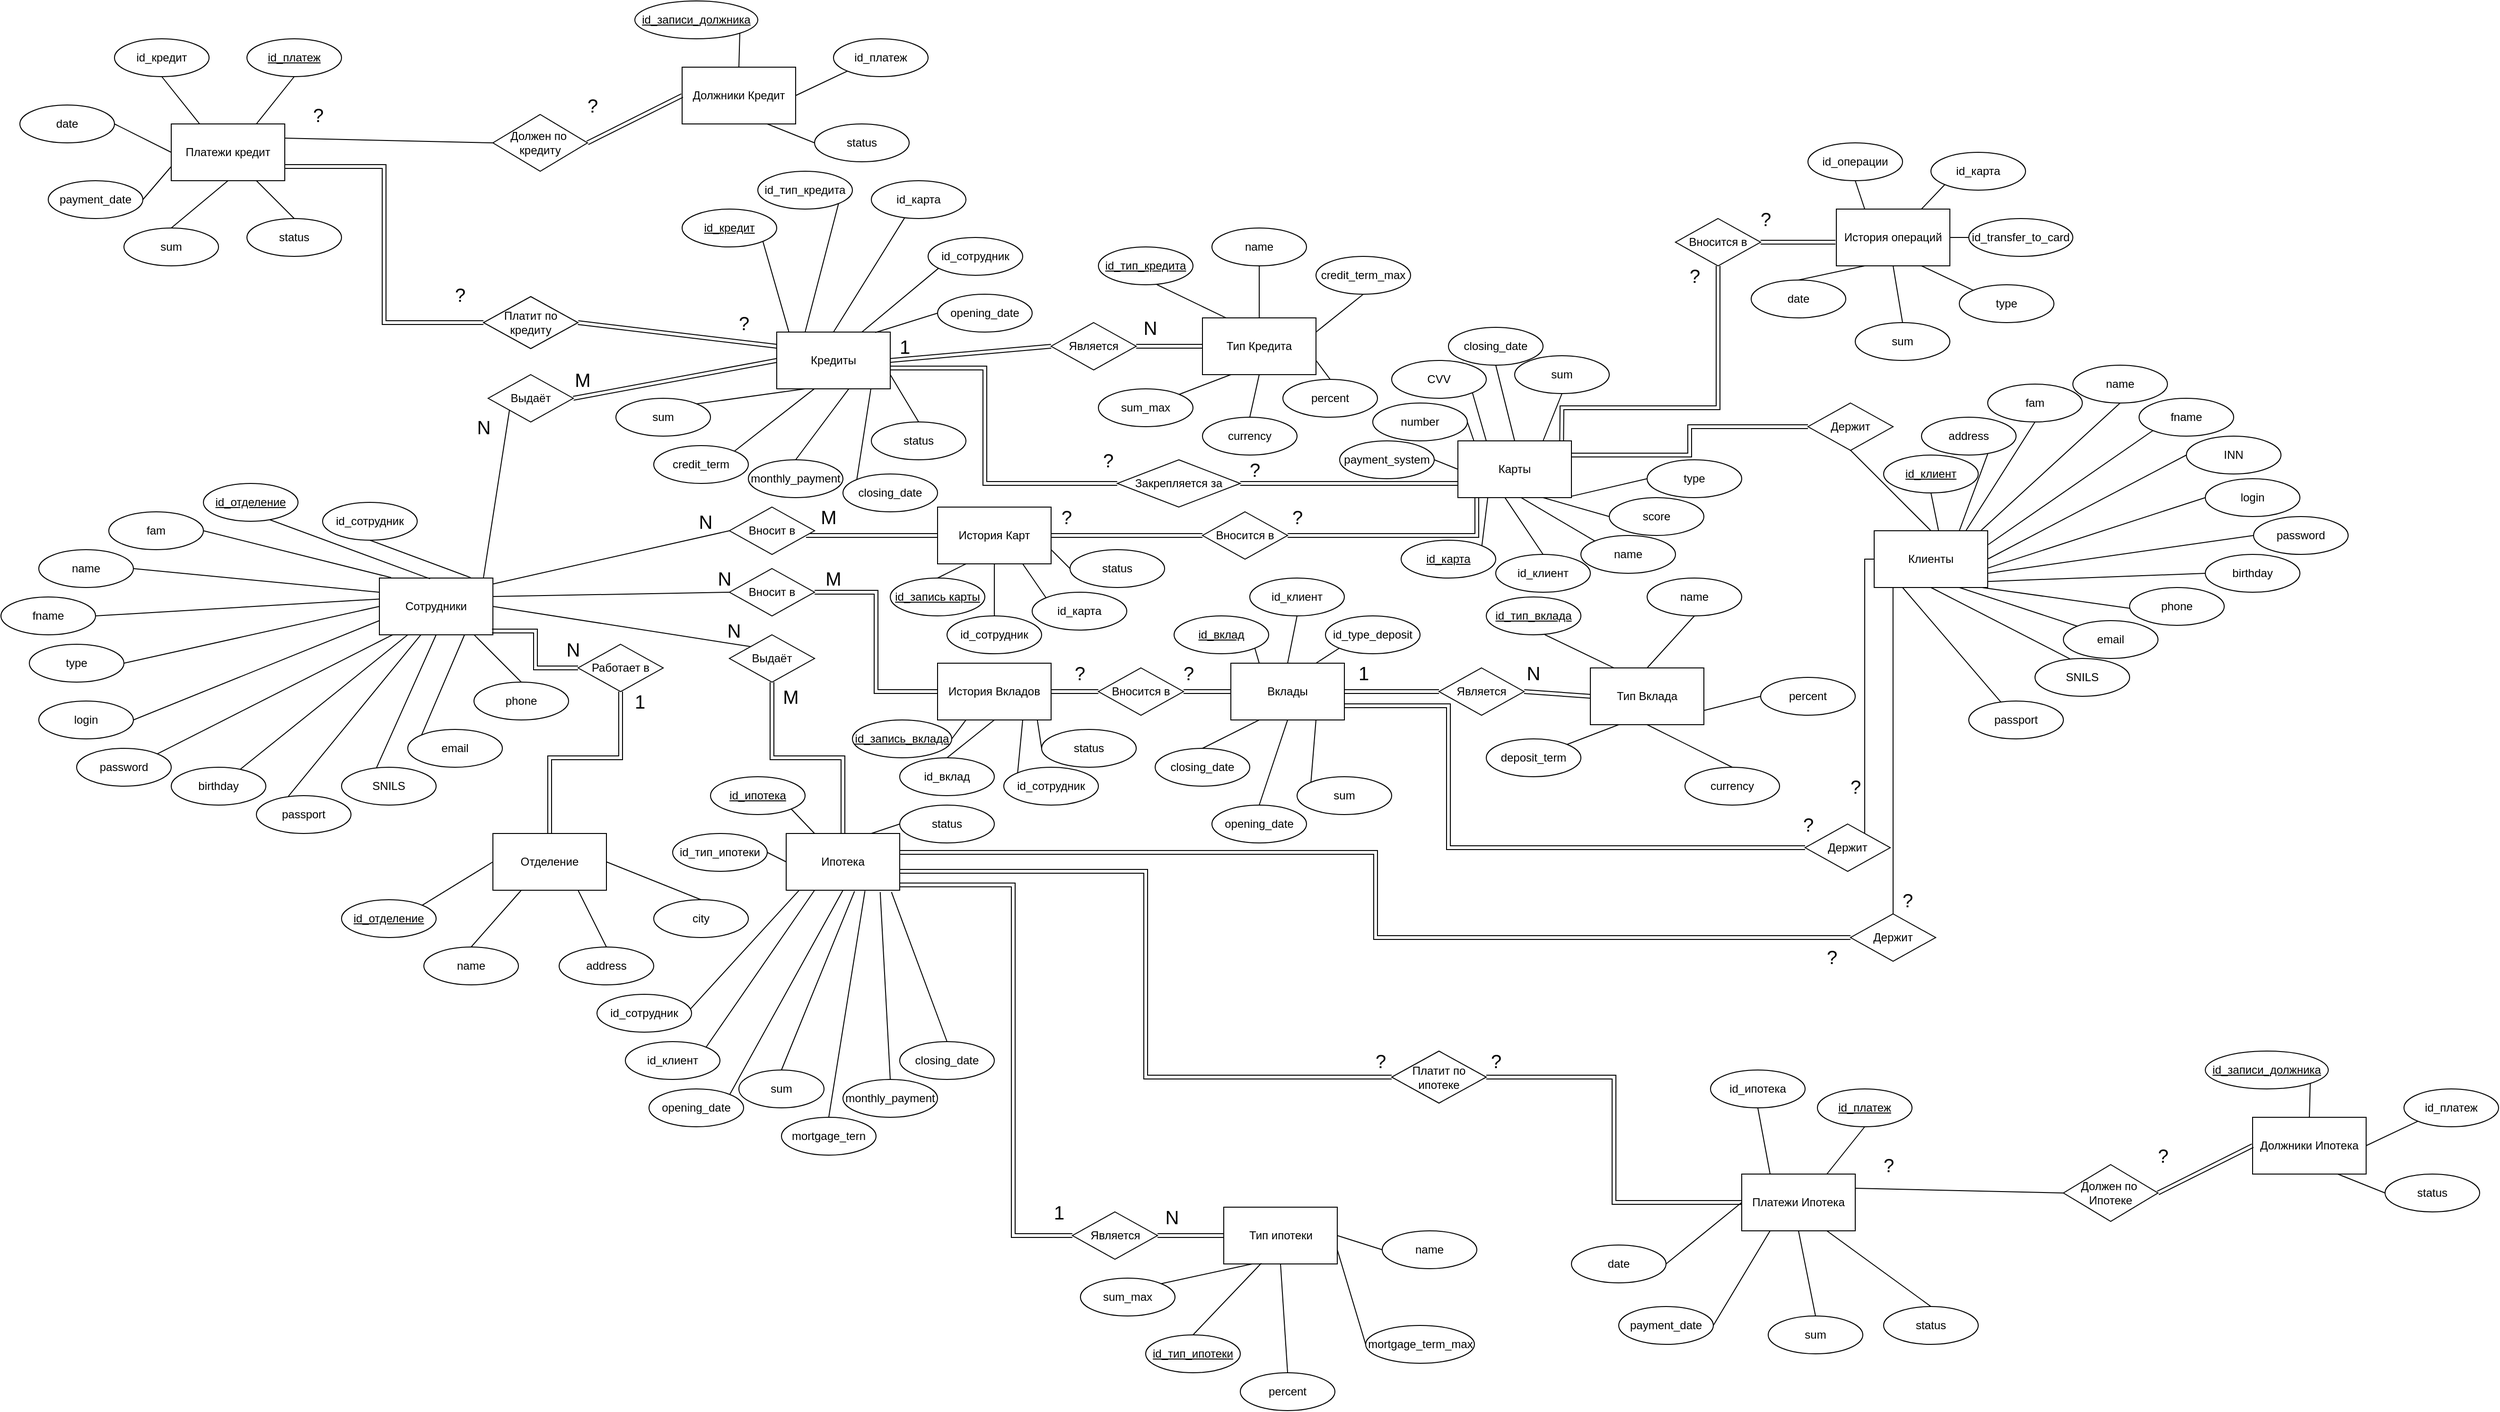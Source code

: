 <mxfile version="23.1.6" type="github">
  <diagram name="Страница — 1" id="djg7_Uyk3S77_dmqnqZD">
    <mxGraphModel dx="3640" dy="3119" grid="1" gridSize="10" guides="1" tooltips="1" connect="1" arrows="1" fold="1" page="1" pageScale="1" pageWidth="827" pageHeight="1169" math="0" shadow="0">
      <root>
        <mxCell id="0" />
        <mxCell id="1" parent="0" />
        <mxCell id="ZqY_GZwHogOzATdWuDRo-2" value="Сотрудники" style="rounded=0;whiteSpace=wrap;html=1;" vertex="1" parent="1">
          <mxGeometry x="500" y="230" width="120" height="60" as="geometry" />
        </mxCell>
        <mxCell id="ZqY_GZwHogOzATdWuDRo-3" value="id_сотрудник" style="ellipse;whiteSpace=wrap;html=1;fontStyle=0" vertex="1" parent="1">
          <mxGeometry x="440" y="150" width="100" height="40" as="geometry" />
        </mxCell>
        <mxCell id="ZqY_GZwHogOzATdWuDRo-4" value="id_отделение" style="ellipse;whiteSpace=wrap;html=1;fontStyle=4" vertex="1" parent="1">
          <mxGeometry x="314" y="130" width="100" height="40" as="geometry" />
        </mxCell>
        <mxCell id="ZqY_GZwHogOzATdWuDRo-7" value="fam" style="ellipse;whiteSpace=wrap;html=1;" vertex="1" parent="1">
          <mxGeometry x="214" y="160" width="100" height="40" as="geometry" />
        </mxCell>
        <mxCell id="ZqY_GZwHogOzATdWuDRo-8" value="name" style="ellipse;whiteSpace=wrap;html=1;" vertex="1" parent="1">
          <mxGeometry x="140" y="200" width="100" height="40" as="geometry" />
        </mxCell>
        <mxCell id="ZqY_GZwHogOzATdWuDRo-9" value="fname" style="ellipse;whiteSpace=wrap;html=1;" vertex="1" parent="1">
          <mxGeometry x="100" y="250" width="100" height="40" as="geometry" />
        </mxCell>
        <mxCell id="ZqY_GZwHogOzATdWuDRo-10" value="type" style="ellipse;whiteSpace=wrap;html=1;" vertex="1" parent="1">
          <mxGeometry x="130" y="300" width="100" height="40" as="geometry" />
        </mxCell>
        <mxCell id="ZqY_GZwHogOzATdWuDRo-11" value="login" style="ellipse;whiteSpace=wrap;html=1;" vertex="1" parent="1">
          <mxGeometry x="140" y="360" width="100" height="40" as="geometry" />
        </mxCell>
        <mxCell id="ZqY_GZwHogOzATdWuDRo-12" value="password" style="ellipse;whiteSpace=wrap;html=1;" vertex="1" parent="1">
          <mxGeometry x="180" y="410" width="100" height="40" as="geometry" />
        </mxCell>
        <mxCell id="ZqY_GZwHogOzATdWuDRo-13" value="birthday" style="ellipse;whiteSpace=wrap;html=1;" vertex="1" parent="1">
          <mxGeometry x="280" y="430" width="100" height="40" as="geometry" />
        </mxCell>
        <mxCell id="ZqY_GZwHogOzATdWuDRo-14" value="passport" style="ellipse;whiteSpace=wrap;html=1;" vertex="1" parent="1">
          <mxGeometry x="370" y="460" width="100" height="40" as="geometry" />
        </mxCell>
        <mxCell id="ZqY_GZwHogOzATdWuDRo-15" value="SNILS" style="ellipse;whiteSpace=wrap;html=1;" vertex="1" parent="1">
          <mxGeometry x="460" y="430" width="100" height="40" as="geometry" />
        </mxCell>
        <mxCell id="ZqY_GZwHogOzATdWuDRo-16" value="email" style="ellipse;whiteSpace=wrap;html=1;" vertex="1" parent="1">
          <mxGeometry x="530" y="390" width="100" height="40" as="geometry" />
        </mxCell>
        <mxCell id="ZqY_GZwHogOzATdWuDRo-17" value="phone" style="ellipse;whiteSpace=wrap;html=1;" vertex="1" parent="1">
          <mxGeometry x="600" y="340" width="100" height="40" as="geometry" />
        </mxCell>
        <mxCell id="ZqY_GZwHogOzATdWuDRo-19" value="" style="endArrow=none;html=1;rounded=0;entryX=0.702;entryY=0.959;entryDx=0;entryDy=0;exitX=0.447;exitY=0.014;exitDx=0;exitDy=0;exitPerimeter=0;entryPerimeter=0;" edge="1" parent="1" source="ZqY_GZwHogOzATdWuDRo-2" target="ZqY_GZwHogOzATdWuDRo-4">
          <mxGeometry width="50" height="50" relative="1" as="geometry">
            <mxPoint x="360" y="330" as="sourcePoint" />
            <mxPoint x="410" y="280" as="targetPoint" />
          </mxGeometry>
        </mxCell>
        <mxCell id="ZqY_GZwHogOzATdWuDRo-20" style="rounded=0;orthogonalLoop=1;jettySize=auto;html=1;exitX=0.5;exitY=1;exitDx=0;exitDy=0;entryX=0.803;entryY=-0.008;entryDx=0;entryDy=0;endArrow=none;endFill=0;entryPerimeter=0;" edge="1" parent="1" source="ZqY_GZwHogOzATdWuDRo-3" target="ZqY_GZwHogOzATdWuDRo-2">
          <mxGeometry relative="1" as="geometry" />
        </mxCell>
        <mxCell id="ZqY_GZwHogOzATdWuDRo-24" value="" style="endArrow=none;html=1;rounded=0;entryX=0.5;entryY=1;entryDx=0;entryDy=0;exitX=0.5;exitY=0;exitDx=0;exitDy=0;" edge="1" parent="1" source="ZqY_GZwHogOzATdWuDRo-148" target="ZqY_GZwHogOzATdWuDRo-135">
          <mxGeometry width="50" height="50" relative="1" as="geometry">
            <mxPoint x="1036" y="685" as="sourcePoint" />
            <mxPoint x="1060" y="585" as="targetPoint" />
          </mxGeometry>
        </mxCell>
        <mxCell id="ZqY_GZwHogOzATdWuDRo-25" value="" style="endArrow=none;html=1;rounded=0;entryX=1;entryY=0.5;entryDx=0;entryDy=0;exitX=0.103;exitY=-0.008;exitDx=0;exitDy=0;exitPerimeter=0;" edge="1" parent="1" source="ZqY_GZwHogOzATdWuDRo-2" target="ZqY_GZwHogOzATdWuDRo-7">
          <mxGeometry width="50" height="50" relative="1" as="geometry">
            <mxPoint x="403" y="420" as="sourcePoint" />
            <mxPoint x="457" y="240" as="targetPoint" />
          </mxGeometry>
        </mxCell>
        <mxCell id="ZqY_GZwHogOzATdWuDRo-27" value="" style="endArrow=none;html=1;rounded=0;entryX=1;entryY=0.5;entryDx=0;entryDy=0;exitX=0;exitY=0.25;exitDx=0;exitDy=0;" edge="1" parent="1" source="ZqY_GZwHogOzATdWuDRo-2" target="ZqY_GZwHogOzATdWuDRo-8">
          <mxGeometry width="50" height="50" relative="1" as="geometry">
            <mxPoint x="413" y="430" as="sourcePoint" />
            <mxPoint x="467" y="250" as="targetPoint" />
          </mxGeometry>
        </mxCell>
        <mxCell id="ZqY_GZwHogOzATdWuDRo-28" value="" style="endArrow=none;html=1;rounded=0;entryX=1;entryY=0.5;entryDx=0;entryDy=0;exitX=-0.004;exitY=0.37;exitDx=0;exitDy=0;exitPerimeter=0;" edge="1" parent="1" source="ZqY_GZwHogOzATdWuDRo-2" target="ZqY_GZwHogOzATdWuDRo-9">
          <mxGeometry width="50" height="50" relative="1" as="geometry">
            <mxPoint x="441.5" y="390" as="sourcePoint" />
            <mxPoint x="218.5" y="220" as="targetPoint" />
          </mxGeometry>
        </mxCell>
        <mxCell id="ZqY_GZwHogOzATdWuDRo-29" value="" style="endArrow=none;html=1;rounded=0;entryX=1;entryY=0.5;entryDx=0;entryDy=0;exitX=0;exitY=0.5;exitDx=0;exitDy=0;" edge="1" parent="1" source="ZqY_GZwHogOzATdWuDRo-2" target="ZqY_GZwHogOzATdWuDRo-10">
          <mxGeometry width="50" height="50" relative="1" as="geometry">
            <mxPoint x="690" y="270" as="sourcePoint" />
            <mxPoint x="744" y="90" as="targetPoint" />
          </mxGeometry>
        </mxCell>
        <mxCell id="ZqY_GZwHogOzATdWuDRo-30" value="" style="endArrow=none;html=1;rounded=0;entryX=1;entryY=0.5;entryDx=0;entryDy=0;exitX=0;exitY=0.75;exitDx=0;exitDy=0;" edge="1" parent="1" source="ZqY_GZwHogOzATdWuDRo-2" target="ZqY_GZwHogOzATdWuDRo-11">
          <mxGeometry width="50" height="50" relative="1" as="geometry">
            <mxPoint x="700" y="280" as="sourcePoint" />
            <mxPoint x="754" y="100" as="targetPoint" />
          </mxGeometry>
        </mxCell>
        <mxCell id="ZqY_GZwHogOzATdWuDRo-31" value="" style="endArrow=none;html=1;rounded=0;entryX=0.118;entryY=0.998;entryDx=0;entryDy=0;exitX=1;exitY=0;exitDx=0;exitDy=0;entryPerimeter=0;" edge="1" parent="1" source="ZqY_GZwHogOzATdWuDRo-12" target="ZqY_GZwHogOzATdWuDRo-2">
          <mxGeometry width="50" height="50" relative="1" as="geometry">
            <mxPoint x="710" y="290" as="sourcePoint" />
            <mxPoint x="764" y="110" as="targetPoint" />
          </mxGeometry>
        </mxCell>
        <mxCell id="ZqY_GZwHogOzATdWuDRo-32" value="" style="endArrow=none;html=1;rounded=0;entryX=0.25;entryY=1;entryDx=0;entryDy=0;exitX=0.73;exitY=0.054;exitDx=0;exitDy=0;exitPerimeter=0;" edge="1" parent="1" source="ZqY_GZwHogOzATdWuDRo-13" target="ZqY_GZwHogOzATdWuDRo-2">
          <mxGeometry width="50" height="50" relative="1" as="geometry">
            <mxPoint x="690" y="270" as="sourcePoint" />
            <mxPoint x="744" y="90" as="targetPoint" />
          </mxGeometry>
        </mxCell>
        <mxCell id="ZqY_GZwHogOzATdWuDRo-33" value="" style="endArrow=none;html=1;rounded=0;entryX=0.364;entryY=1.003;entryDx=0;entryDy=0;exitX=0.337;exitY=0.021;exitDx=0;exitDy=0;exitPerimeter=0;entryPerimeter=0;" edge="1" parent="1" source="ZqY_GZwHogOzATdWuDRo-14" target="ZqY_GZwHogOzATdWuDRo-2">
          <mxGeometry width="50" height="50" relative="1" as="geometry">
            <mxPoint x="700" y="280" as="sourcePoint" />
            <mxPoint x="754" y="100" as="targetPoint" />
          </mxGeometry>
        </mxCell>
        <mxCell id="ZqY_GZwHogOzATdWuDRo-34" value="" style="endArrow=none;html=1;rounded=0;entryX=0.5;entryY=1;entryDx=0;entryDy=0;exitX=0.37;exitY=0.01;exitDx=0;exitDy=0;exitPerimeter=0;" edge="1" parent="1" source="ZqY_GZwHogOzATdWuDRo-15" target="ZqY_GZwHogOzATdWuDRo-2">
          <mxGeometry width="50" height="50" relative="1" as="geometry">
            <mxPoint x="495" y="434" as="sourcePoint" />
            <mxPoint x="764" y="110" as="targetPoint" />
          </mxGeometry>
        </mxCell>
        <mxCell id="ZqY_GZwHogOzATdWuDRo-35" value="" style="endArrow=none;html=1;rounded=0;entryX=0.75;entryY=1;entryDx=0;entryDy=0;exitX=0;exitY=0;exitDx=0;exitDy=0;" edge="1" parent="1" source="ZqY_GZwHogOzATdWuDRo-16" target="ZqY_GZwHogOzATdWuDRo-2">
          <mxGeometry width="50" height="50" relative="1" as="geometry">
            <mxPoint x="720" y="300" as="sourcePoint" />
            <mxPoint x="774" y="120" as="targetPoint" />
          </mxGeometry>
        </mxCell>
        <mxCell id="ZqY_GZwHogOzATdWuDRo-36" value="" style="endArrow=none;html=1;rounded=0;entryX=0.836;entryY=1.003;entryDx=0;entryDy=0;exitX=0.5;exitY=0;exitDx=0;exitDy=0;entryPerimeter=0;" edge="1" parent="1" source="ZqY_GZwHogOzATdWuDRo-17" target="ZqY_GZwHogOzATdWuDRo-2">
          <mxGeometry width="50" height="50" relative="1" as="geometry">
            <mxPoint x="730" y="310" as="sourcePoint" />
            <mxPoint x="784" y="130" as="targetPoint" />
          </mxGeometry>
        </mxCell>
        <mxCell id="ZqY_GZwHogOzATdWuDRo-37" value="Работает в" style="rhombus;whiteSpace=wrap;html=1;" vertex="1" parent="1">
          <mxGeometry x="710" y="300" width="90" height="50" as="geometry" />
        </mxCell>
        <mxCell id="ZqY_GZwHogOzATdWuDRo-38" value="" style="endArrow=none;html=1;rounded=0;exitX=0.992;exitY=0.934;exitDx=0;exitDy=0;entryX=0;entryY=0.5;entryDx=0;entryDy=0;shape=link;edgeStyle=orthogonalEdgeStyle;exitPerimeter=0;" edge="1" parent="1" source="ZqY_GZwHogOzATdWuDRo-2" target="ZqY_GZwHogOzATdWuDRo-37">
          <mxGeometry width="50" height="50" relative="1" as="geometry">
            <mxPoint x="790" y="360" as="sourcePoint" />
            <mxPoint x="840" y="310" as="targetPoint" />
          </mxGeometry>
        </mxCell>
        <mxCell id="ZqY_GZwHogOzATdWuDRo-40" style="rounded=0;orthogonalLoop=1;jettySize=auto;html=1;exitX=0.5;exitY=0;exitDx=0;exitDy=0;entryX=0.5;entryY=1;entryDx=0;entryDy=0;shape=link;edgeStyle=orthogonalEdgeStyle;" edge="1" parent="1" source="ZqY_GZwHogOzATdWuDRo-39" target="ZqY_GZwHogOzATdWuDRo-37">
          <mxGeometry relative="1" as="geometry">
            <Array as="points">
              <mxPoint x="680" y="420" />
              <mxPoint x="755" y="420" />
            </Array>
          </mxGeometry>
        </mxCell>
        <mxCell id="ZqY_GZwHogOzATdWuDRo-39" value="Отделение" style="rounded=0;whiteSpace=wrap;html=1;" vertex="1" parent="1">
          <mxGeometry x="620" y="500" width="120" height="60" as="geometry" />
        </mxCell>
        <mxCell id="ZqY_GZwHogOzATdWuDRo-41" value="id_отделение" style="ellipse;whiteSpace=wrap;html=1;fontStyle=4" vertex="1" parent="1">
          <mxGeometry x="460" y="570" width="100" height="40" as="geometry" />
        </mxCell>
        <mxCell id="ZqY_GZwHogOzATdWuDRo-42" value="name" style="ellipse;whiteSpace=wrap;html=1;" vertex="1" parent="1">
          <mxGeometry x="547" y="620" width="100" height="40" as="geometry" />
        </mxCell>
        <mxCell id="ZqY_GZwHogOzATdWuDRo-43" value="address" style="ellipse;whiteSpace=wrap;html=1;" vertex="1" parent="1">
          <mxGeometry x="690" y="620" width="100" height="40" as="geometry" />
        </mxCell>
        <mxCell id="ZqY_GZwHogOzATdWuDRo-44" value="city" style="ellipse;whiteSpace=wrap;html=1;" vertex="1" parent="1">
          <mxGeometry x="790" y="570" width="100" height="40" as="geometry" />
        </mxCell>
        <mxCell id="ZqY_GZwHogOzATdWuDRo-45" value="" style="endArrow=none;html=1;rounded=0;entryX=1;entryY=0.5;entryDx=0;entryDy=0;exitX=0.5;exitY=0;exitDx=0;exitDy=0;" edge="1" parent="1" source="ZqY_GZwHogOzATdWuDRo-44" target="ZqY_GZwHogOzATdWuDRo-39">
          <mxGeometry width="50" height="50" relative="1" as="geometry">
            <mxPoint x="800" y="540" as="sourcePoint" />
            <mxPoint x="824" y="440" as="targetPoint" />
          </mxGeometry>
        </mxCell>
        <mxCell id="ZqY_GZwHogOzATdWuDRo-46" value="" style="endArrow=none;html=1;rounded=0;entryX=0.75;entryY=1;entryDx=0;entryDy=0;exitX=0.5;exitY=0;exitDx=0;exitDy=0;" edge="1" parent="1" source="ZqY_GZwHogOzATdWuDRo-43" target="ZqY_GZwHogOzATdWuDRo-39">
          <mxGeometry width="50" height="50" relative="1" as="geometry">
            <mxPoint x="810" y="550" as="sourcePoint" />
            <mxPoint x="834" y="450" as="targetPoint" />
          </mxGeometry>
        </mxCell>
        <mxCell id="ZqY_GZwHogOzATdWuDRo-47" value="" style="endArrow=none;html=1;rounded=0;entryX=0.25;entryY=1;entryDx=0;entryDy=0;exitX=0.5;exitY=0;exitDx=0;exitDy=0;" edge="1" parent="1" source="ZqY_GZwHogOzATdWuDRo-42" target="ZqY_GZwHogOzATdWuDRo-39">
          <mxGeometry width="50" height="50" relative="1" as="geometry">
            <mxPoint x="820" y="560" as="sourcePoint" />
            <mxPoint x="844" y="460" as="targetPoint" />
          </mxGeometry>
        </mxCell>
        <mxCell id="ZqY_GZwHogOzATdWuDRo-48" value="" style="endArrow=none;html=1;rounded=0;entryX=0;entryY=0.5;entryDx=0;entryDy=0;exitX=1;exitY=0;exitDx=0;exitDy=0;" edge="1" parent="1" source="ZqY_GZwHogOzATdWuDRo-41" target="ZqY_GZwHogOzATdWuDRo-39">
          <mxGeometry width="50" height="50" relative="1" as="geometry">
            <mxPoint x="830" y="570" as="sourcePoint" />
            <mxPoint x="854" y="470" as="targetPoint" />
          </mxGeometry>
        </mxCell>
        <mxCell id="ZqY_GZwHogOzATdWuDRo-49" value="N" style="text;html=1;align=center;verticalAlign=middle;whiteSpace=wrap;rounded=0;fontSize=20;" vertex="1" parent="1">
          <mxGeometry x="680" y="290" width="50" height="30" as="geometry" />
        </mxCell>
        <mxCell id="ZqY_GZwHogOzATdWuDRo-50" value="&lt;font style=&quot;font-size: 20px;&quot;&gt;1&lt;/font&gt;" style="text;html=1;align=center;verticalAlign=middle;resizable=0;points=[];autosize=1;strokeColor=none;fillColor=none;" vertex="1" parent="1">
          <mxGeometry x="760" y="340" width="30" height="40" as="geometry" />
        </mxCell>
        <mxCell id="ZqY_GZwHogOzATdWuDRo-55" style="rounded=0;orthogonalLoop=1;jettySize=auto;html=1;exitX=1;exitY=0.5;exitDx=0;exitDy=0;entryX=0;entryY=0.5;entryDx=0;entryDy=0;shape=link;" edge="1" parent="1" source="ZqY_GZwHogOzATdWuDRo-51" target="ZqY_GZwHogOzATdWuDRo-54">
          <mxGeometry relative="1" as="geometry" />
        </mxCell>
        <mxCell id="ZqY_GZwHogOzATdWuDRo-51" value="Выдаёт" style="rhombus;whiteSpace=wrap;html=1;" vertex="1" parent="1">
          <mxGeometry x="615" y="15" width="90" height="50" as="geometry" />
        </mxCell>
        <mxCell id="ZqY_GZwHogOzATdWuDRo-52" value="" style="endArrow=none;html=1;rounded=0;entryX=0;entryY=1;entryDx=0;entryDy=0;exitX=0.917;exitY=-0.01;exitDx=0;exitDy=0;exitPerimeter=0;" edge="1" parent="1" source="ZqY_GZwHogOzATdWuDRo-2" target="ZqY_GZwHogOzATdWuDRo-51">
          <mxGeometry width="50" height="50" relative="1" as="geometry">
            <mxPoint x="266" y="60" as="sourcePoint" />
            <mxPoint x="290" y="-40" as="targetPoint" />
          </mxGeometry>
        </mxCell>
        <mxCell id="ZqY_GZwHogOzATdWuDRo-54" value="Кредиты" style="rounded=0;whiteSpace=wrap;html=1;" vertex="1" parent="1">
          <mxGeometry x="920" y="-30" width="120" height="60" as="geometry" />
        </mxCell>
        <mxCell id="ZqY_GZwHogOzATdWuDRo-56" value="&lt;span style=&quot;font-size: 20px;&quot;&gt;N&lt;/span&gt;" style="text;html=1;align=center;verticalAlign=middle;resizable=0;points=[];autosize=1;strokeColor=none;fillColor=none;" vertex="1" parent="1">
          <mxGeometry x="590" y="50" width="40" height="40" as="geometry" />
        </mxCell>
        <mxCell id="ZqY_GZwHogOzATdWuDRo-59" value="M" style="text;html=1;align=center;verticalAlign=middle;whiteSpace=wrap;rounded=0;fontSize=20;" vertex="1" parent="1">
          <mxGeometry x="690" y="5" width="50" height="30" as="geometry" />
        </mxCell>
        <mxCell id="ZqY_GZwHogOzATdWuDRo-60" value="sum" style="ellipse;whiteSpace=wrap;html=1;" vertex="1" parent="1">
          <mxGeometry x="750" y="40" width="100" height="40" as="geometry" />
        </mxCell>
        <mxCell id="ZqY_GZwHogOzATdWuDRo-61" value="credit_term" style="ellipse;whiteSpace=wrap;html=1;" vertex="1" parent="1">
          <mxGeometry x="790" y="90" width="100" height="40" as="geometry" />
        </mxCell>
        <mxCell id="ZqY_GZwHogOzATdWuDRo-62" value="monthly_payment" style="ellipse;whiteSpace=wrap;html=1;" vertex="1" parent="1">
          <mxGeometry x="890" y="105" width="100" height="40" as="geometry" />
        </mxCell>
        <mxCell id="ZqY_GZwHogOzATdWuDRo-63" value="closing_date" style="ellipse;whiteSpace=wrap;html=1;" vertex="1" parent="1">
          <mxGeometry x="990" y="120" width="100" height="40" as="geometry" />
        </mxCell>
        <mxCell id="ZqY_GZwHogOzATdWuDRo-64" value="status" style="ellipse;whiteSpace=wrap;html=1;" vertex="1" parent="1">
          <mxGeometry x="1020" y="65" width="100" height="40" as="geometry" />
        </mxCell>
        <mxCell id="ZqY_GZwHogOzATdWuDRo-65" value="id_кредит" style="ellipse;whiteSpace=wrap;html=1;fontStyle=4" vertex="1" parent="1">
          <mxGeometry x="820" y="-160" width="100" height="40" as="geometry" />
        </mxCell>
        <mxCell id="ZqY_GZwHogOzATdWuDRo-66" value="id_тип_кредита" style="ellipse;whiteSpace=wrap;html=1;" vertex="1" parent="1">
          <mxGeometry x="900" y="-200" width="100" height="40" as="geometry" />
        </mxCell>
        <mxCell id="ZqY_GZwHogOzATdWuDRo-67" value="id_карта" style="ellipse;whiteSpace=wrap;html=1;" vertex="1" parent="1">
          <mxGeometry x="1020" y="-190" width="100" height="40" as="geometry" />
        </mxCell>
        <mxCell id="ZqY_GZwHogOzATdWuDRo-68" value="id_сотрудник" style="ellipse;whiteSpace=wrap;html=1;" vertex="1" parent="1">
          <mxGeometry x="1080" y="-130" width="100" height="40" as="geometry" />
        </mxCell>
        <mxCell id="ZqY_GZwHogOzATdWuDRo-69" value="opening_date" style="ellipse;whiteSpace=wrap;html=1;" vertex="1" parent="1">
          <mxGeometry x="1090" y="-70" width="100" height="40" as="geometry" />
        </mxCell>
        <mxCell id="ZqY_GZwHogOzATdWuDRo-70" value="" style="endArrow=none;html=1;rounded=0;entryX=1;entryY=0.75;entryDx=0;entryDy=0;exitX=0.5;exitY=0;exitDx=0;exitDy=0;" edge="1" parent="1" source="ZqY_GZwHogOzATdWuDRo-64" target="ZqY_GZwHogOzATdWuDRo-54">
          <mxGeometry width="50" height="50" relative="1" as="geometry">
            <mxPoint x="1230" y="50" as="sourcePoint" />
            <mxPoint x="1254" y="-50" as="targetPoint" />
          </mxGeometry>
        </mxCell>
        <mxCell id="ZqY_GZwHogOzATdWuDRo-71" value="" style="endArrow=none;html=1;rounded=0;entryX=0.829;entryY=1.003;entryDx=0;entryDy=0;exitX=0;exitY=0;exitDx=0;exitDy=0;entryPerimeter=0;" edge="1" parent="1" source="ZqY_GZwHogOzATdWuDRo-63" target="ZqY_GZwHogOzATdWuDRo-54">
          <mxGeometry width="50" height="50" relative="1" as="geometry">
            <mxPoint x="1260" y="50" as="sourcePoint" />
            <mxPoint x="1284" y="-50" as="targetPoint" />
          </mxGeometry>
        </mxCell>
        <mxCell id="ZqY_GZwHogOzATdWuDRo-72" value="" style="endArrow=none;html=1;rounded=0;entryX=0.5;entryY=0;entryDx=0;entryDy=0;exitX=0.636;exitY=0.997;exitDx=0;exitDy=0;exitPerimeter=0;" edge="1" parent="1" source="ZqY_GZwHogOzATdWuDRo-54" target="ZqY_GZwHogOzATdWuDRo-62">
          <mxGeometry width="50" height="50" relative="1" as="geometry">
            <mxPoint x="1270" y="60" as="sourcePoint" />
            <mxPoint x="1294" y="-40" as="targetPoint" />
          </mxGeometry>
        </mxCell>
        <mxCell id="ZqY_GZwHogOzATdWuDRo-73" value="" style="endArrow=none;html=1;rounded=0;entryX=0.33;entryY=1.001;entryDx=0;entryDy=0;exitX=1;exitY=0;exitDx=0;exitDy=0;entryPerimeter=0;" edge="1" parent="1" source="ZqY_GZwHogOzATdWuDRo-61" target="ZqY_GZwHogOzATdWuDRo-54">
          <mxGeometry width="50" height="50" relative="1" as="geometry">
            <mxPoint x="1280" y="70" as="sourcePoint" />
            <mxPoint x="1304" y="-30" as="targetPoint" />
          </mxGeometry>
        </mxCell>
        <mxCell id="ZqY_GZwHogOzATdWuDRo-74" value="" style="endArrow=none;html=1;rounded=0;entryX=0.25;entryY=1;entryDx=0;entryDy=0;exitX=1;exitY=0;exitDx=0;exitDy=0;" edge="1" parent="1" source="ZqY_GZwHogOzATdWuDRo-60" target="ZqY_GZwHogOzATdWuDRo-54">
          <mxGeometry width="50" height="50" relative="1" as="geometry">
            <mxPoint x="1290" y="80" as="sourcePoint" />
            <mxPoint x="1314" y="-20" as="targetPoint" />
          </mxGeometry>
        </mxCell>
        <mxCell id="ZqY_GZwHogOzATdWuDRo-75" value="" style="endArrow=none;html=1;rounded=0;exitX=0;exitY=0.5;exitDx=0;exitDy=0;entryX=0.868;entryY=0.008;entryDx=0;entryDy=0;entryPerimeter=0;" edge="1" parent="1" source="ZqY_GZwHogOzATdWuDRo-69" target="ZqY_GZwHogOzATdWuDRo-54">
          <mxGeometry width="50" height="50" relative="1" as="geometry">
            <mxPoint x="1300" y="90" as="sourcePoint" />
            <mxPoint x="1027" y="-31" as="targetPoint" />
          </mxGeometry>
        </mxCell>
        <mxCell id="ZqY_GZwHogOzATdWuDRo-76" value="" style="endArrow=none;html=1;rounded=0;entryX=0.11;entryY=0.814;entryDx=0;entryDy=0;exitX=0.75;exitY=0;exitDx=0;exitDy=0;entryPerimeter=0;" edge="1" parent="1" source="ZqY_GZwHogOzATdWuDRo-54" target="ZqY_GZwHogOzATdWuDRo-68">
          <mxGeometry width="50" height="50" relative="1" as="geometry">
            <mxPoint x="1280" y="100" as="sourcePoint" />
            <mxPoint x="1304" as="targetPoint" />
          </mxGeometry>
        </mxCell>
        <mxCell id="ZqY_GZwHogOzATdWuDRo-77" value="" style="endArrow=none;html=1;rounded=0;entryX=0.5;entryY=0;entryDx=0;entryDy=0;exitX=0.35;exitY=0.989;exitDx=0;exitDy=0;exitPerimeter=0;" edge="1" parent="1" source="ZqY_GZwHogOzATdWuDRo-67" target="ZqY_GZwHogOzATdWuDRo-54">
          <mxGeometry width="50" height="50" relative="1" as="geometry">
            <mxPoint x="1320" y="110" as="sourcePoint" />
            <mxPoint x="1344" y="10" as="targetPoint" />
          </mxGeometry>
        </mxCell>
        <mxCell id="ZqY_GZwHogOzATdWuDRo-78" value="" style="endArrow=none;html=1;rounded=0;entryX=0.25;entryY=0;entryDx=0;entryDy=0;exitX=1;exitY=1;exitDx=0;exitDy=0;" edge="1" parent="1" source="ZqY_GZwHogOzATdWuDRo-66" target="ZqY_GZwHogOzATdWuDRo-54">
          <mxGeometry width="50" height="50" relative="1" as="geometry">
            <mxPoint x="1330" y="120" as="sourcePoint" />
            <mxPoint x="1354" y="20" as="targetPoint" />
          </mxGeometry>
        </mxCell>
        <mxCell id="ZqY_GZwHogOzATdWuDRo-79" value="" style="endArrow=none;html=1;rounded=0;entryX=0.107;entryY=-0.003;entryDx=0;entryDy=0;exitX=1;exitY=1;exitDx=0;exitDy=0;entryPerimeter=0;" edge="1" parent="1" source="ZqY_GZwHogOzATdWuDRo-65" target="ZqY_GZwHogOzATdWuDRo-54">
          <mxGeometry width="50" height="50" relative="1" as="geometry">
            <mxPoint x="1340" y="130" as="sourcePoint" />
            <mxPoint x="1364" y="30" as="targetPoint" />
          </mxGeometry>
        </mxCell>
        <mxCell id="ZqY_GZwHogOzATdWuDRo-80" value="Является" style="rhombus;whiteSpace=wrap;html=1;" vertex="1" parent="1">
          <mxGeometry x="1210" y="-40" width="90" height="50" as="geometry" />
        </mxCell>
        <mxCell id="ZqY_GZwHogOzATdWuDRo-81" value="" style="endArrow=none;html=1;rounded=0;entryX=0;entryY=0.5;entryDx=0;entryDy=0;exitX=1;exitY=0.5;exitDx=0;exitDy=0;shape=link;" edge="1" parent="1" source="ZqY_GZwHogOzATdWuDRo-54" target="ZqY_GZwHogOzATdWuDRo-80">
          <mxGeometry width="50" height="50" relative="1" as="geometry">
            <mxPoint x="1200" y="-40" as="sourcePoint" />
            <mxPoint x="1224" y="-140" as="targetPoint" />
          </mxGeometry>
        </mxCell>
        <mxCell id="ZqY_GZwHogOzATdWuDRo-83" style="rounded=0;orthogonalLoop=1;jettySize=auto;html=1;exitX=0;exitY=0.5;exitDx=0;exitDy=0;entryX=1;entryY=0.5;entryDx=0;entryDy=0;shape=link;" edge="1" parent="1" source="ZqY_GZwHogOzATdWuDRo-82" target="ZqY_GZwHogOzATdWuDRo-80">
          <mxGeometry relative="1" as="geometry" />
        </mxCell>
        <mxCell id="ZqY_GZwHogOzATdWuDRo-82" value="Тип Кредита" style="rounded=0;whiteSpace=wrap;html=1;" vertex="1" parent="1">
          <mxGeometry x="1370" y="-45" width="120" height="60" as="geometry" />
        </mxCell>
        <mxCell id="ZqY_GZwHogOzATdWuDRo-84" value="&lt;font style=&quot;font-size: 20px;&quot;&gt;1&lt;/font&gt;" style="text;html=1;align=center;verticalAlign=middle;resizable=0;points=[];autosize=1;strokeColor=none;fillColor=none;" vertex="1" parent="1">
          <mxGeometry x="1040" y="-35" width="30" height="40" as="geometry" />
        </mxCell>
        <mxCell id="ZqY_GZwHogOzATdWuDRo-85" value="N" style="text;html=1;align=center;verticalAlign=middle;whiteSpace=wrap;rounded=0;fontSize=20;" vertex="1" parent="1">
          <mxGeometry x="1290" y="-50" width="50" height="30" as="geometry" />
        </mxCell>
        <mxCell id="ZqY_GZwHogOzATdWuDRo-86" value="sum_max" style="ellipse;whiteSpace=wrap;html=1;" vertex="1" parent="1">
          <mxGeometry x="1260" y="30" width="100" height="40" as="geometry" />
        </mxCell>
        <mxCell id="ZqY_GZwHogOzATdWuDRo-87" value="currency" style="ellipse;whiteSpace=wrap;html=1;" vertex="1" parent="1">
          <mxGeometry x="1370" y="60" width="100" height="40" as="geometry" />
        </mxCell>
        <mxCell id="ZqY_GZwHogOzATdWuDRo-88" value="percent" style="ellipse;whiteSpace=wrap;html=1;" vertex="1" parent="1">
          <mxGeometry x="1455" y="20" width="100" height="40" as="geometry" />
        </mxCell>
        <mxCell id="ZqY_GZwHogOzATdWuDRo-89" value="id_тип_кредита" style="ellipse;whiteSpace=wrap;html=1;fontStyle=4" vertex="1" parent="1">
          <mxGeometry x="1260" y="-120" width="100" height="40" as="geometry" />
        </mxCell>
        <mxCell id="ZqY_GZwHogOzATdWuDRo-90" value="name" style="ellipse;whiteSpace=wrap;html=1;" vertex="1" parent="1">
          <mxGeometry x="1380" y="-140" width="100" height="40" as="geometry" />
        </mxCell>
        <mxCell id="ZqY_GZwHogOzATdWuDRo-91" value="credit_term_max" style="ellipse;whiteSpace=wrap;html=1;" vertex="1" parent="1">
          <mxGeometry x="1490" y="-110" width="100" height="40" as="geometry" />
        </mxCell>
        <mxCell id="ZqY_GZwHogOzATdWuDRo-92" value="" style="endArrow=none;html=1;rounded=0;entryX=0.209;entryY=0.001;entryDx=0;entryDy=0;exitX=0.619;exitY=0.997;exitDx=0;exitDy=0;exitPerimeter=0;entryPerimeter=0;" edge="1" parent="1" source="ZqY_GZwHogOzATdWuDRo-89" target="ZqY_GZwHogOzATdWuDRo-82">
          <mxGeometry width="50" height="50" relative="1" as="geometry">
            <mxPoint x="1620" as="sourcePoint" />
            <mxPoint x="1644" y="-100" as="targetPoint" />
          </mxGeometry>
        </mxCell>
        <mxCell id="ZqY_GZwHogOzATdWuDRo-93" value="" style="endArrow=none;html=1;rounded=0;entryX=0.5;entryY=0;entryDx=0;entryDy=0;exitX=0.5;exitY=1;exitDx=0;exitDy=0;" edge="1" parent="1" source="ZqY_GZwHogOzATdWuDRo-90" target="ZqY_GZwHogOzATdWuDRo-82">
          <mxGeometry width="50" height="50" relative="1" as="geometry">
            <mxPoint x="1630" y="10" as="sourcePoint" />
            <mxPoint x="1654" y="-90" as="targetPoint" />
          </mxGeometry>
        </mxCell>
        <mxCell id="ZqY_GZwHogOzATdWuDRo-94" value="" style="endArrow=none;html=1;rounded=0;entryX=0.5;entryY=1;entryDx=0;entryDy=0;exitX=1;exitY=0.25;exitDx=0;exitDy=0;" edge="1" parent="1" source="ZqY_GZwHogOzATdWuDRo-82" target="ZqY_GZwHogOzATdWuDRo-91">
          <mxGeometry width="50" height="50" relative="1" as="geometry">
            <mxPoint x="1640" y="20" as="sourcePoint" />
            <mxPoint x="1664" y="-80" as="targetPoint" />
          </mxGeometry>
        </mxCell>
        <mxCell id="ZqY_GZwHogOzATdWuDRo-95" value="" style="endArrow=none;html=1;rounded=0;entryX=1;entryY=0.75;entryDx=0;entryDy=0;exitX=0.5;exitY=0;exitDx=0;exitDy=0;" edge="1" parent="1" source="ZqY_GZwHogOzATdWuDRo-88" target="ZqY_GZwHogOzATdWuDRo-82">
          <mxGeometry width="50" height="50" relative="1" as="geometry">
            <mxPoint x="1650" y="30" as="sourcePoint" />
            <mxPoint x="1674" y="-70" as="targetPoint" />
          </mxGeometry>
        </mxCell>
        <mxCell id="ZqY_GZwHogOzATdWuDRo-96" value="" style="endArrow=none;html=1;rounded=0;entryX=0.5;entryY=1;entryDx=0;entryDy=0;exitX=0.5;exitY=0;exitDx=0;exitDy=0;" edge="1" parent="1" source="ZqY_GZwHogOzATdWuDRo-87" target="ZqY_GZwHogOzATdWuDRo-82">
          <mxGeometry width="50" height="50" relative="1" as="geometry">
            <mxPoint x="1660" y="40" as="sourcePoint" />
            <mxPoint x="1684" y="-60" as="targetPoint" />
          </mxGeometry>
        </mxCell>
        <mxCell id="ZqY_GZwHogOzATdWuDRo-97" value="" style="endArrow=none;html=1;rounded=0;entryX=0.25;entryY=1;entryDx=0;entryDy=0;exitX=1;exitY=0;exitDx=0;exitDy=0;" edge="1" parent="1" source="ZqY_GZwHogOzATdWuDRo-86" target="ZqY_GZwHogOzATdWuDRo-82">
          <mxGeometry width="50" height="50" relative="1" as="geometry">
            <mxPoint x="1670" y="50" as="sourcePoint" />
            <mxPoint x="1694" y="-50" as="targetPoint" />
          </mxGeometry>
        </mxCell>
        <mxCell id="ZqY_GZwHogOzATdWuDRo-98" value="Платежи кредит" style="rounded=0;whiteSpace=wrap;html=1;" vertex="1" parent="1">
          <mxGeometry x="280" y="-250" width="120" height="60" as="geometry" />
        </mxCell>
        <mxCell id="ZqY_GZwHogOzATdWuDRo-99" value="Должники Кредит" style="rounded=0;whiteSpace=wrap;html=1;" vertex="1" parent="1">
          <mxGeometry x="820" y="-310" width="120" height="60" as="geometry" />
        </mxCell>
        <mxCell id="ZqY_GZwHogOzATdWuDRo-100" value="Платит по&lt;br&gt;кредиту" style="rhombus;whiteSpace=wrap;html=1;" vertex="1" parent="1">
          <mxGeometry x="610" y="-67.5" width="100" height="55" as="geometry" />
        </mxCell>
        <mxCell id="ZqY_GZwHogOzATdWuDRo-101" value="Должен по&amp;nbsp;&lt;br&gt;кредиту" style="rhombus;whiteSpace=wrap;html=1;" vertex="1" parent="1">
          <mxGeometry x="620" y="-260" width="100" height="60" as="geometry" />
        </mxCell>
        <mxCell id="ZqY_GZwHogOzATdWuDRo-102" value="" style="endArrow=none;html=1;rounded=0;entryX=0;entryY=0.5;entryDx=0;entryDy=0;exitX=1;exitY=0.5;exitDx=0;exitDy=0;fontStyle=0;shape=link;" edge="1" parent="1" source="ZqY_GZwHogOzATdWuDRo-101" target="ZqY_GZwHogOzATdWuDRo-99">
          <mxGeometry width="50" height="50" relative="1" as="geometry">
            <mxPoint x="710" y="-190" as="sourcePoint" />
            <mxPoint x="734" y="-290" as="targetPoint" />
          </mxGeometry>
        </mxCell>
        <mxCell id="ZqY_GZwHogOzATdWuDRo-103" value="" style="endArrow=none;html=1;rounded=0;entryX=1;entryY=0.25;entryDx=0;entryDy=0;exitX=0;exitY=0.5;exitDx=0;exitDy=0;" edge="1" parent="1" source="ZqY_GZwHogOzATdWuDRo-101" target="ZqY_GZwHogOzATdWuDRo-98">
          <mxGeometry width="50" height="50" relative="1" as="geometry">
            <mxPoint x="266" y="60" as="sourcePoint" />
            <mxPoint x="290" y="-40" as="targetPoint" />
          </mxGeometry>
        </mxCell>
        <mxCell id="ZqY_GZwHogOzATdWuDRo-104" value="&lt;font style=&quot;font-size: 20px;&quot;&gt;?&lt;/font&gt;" style="text;html=1;align=center;verticalAlign=middle;resizable=0;points=[];autosize=1;strokeColor=none;fillColor=none;" vertex="1" parent="1">
          <mxGeometry x="710" y="-290" width="30" height="40" as="geometry" />
        </mxCell>
        <mxCell id="ZqY_GZwHogOzATdWuDRo-105" value="" style="endArrow=none;html=1;rounded=0;entryX=0.25;entryY=0;entryDx=0;entryDy=0;exitX=0.5;exitY=1;exitDx=0;exitDy=0;" edge="1" parent="1" source="ZqY_GZwHogOzATdWuDRo-116" target="ZqY_GZwHogOzATdWuDRo-98">
          <mxGeometry width="50" height="50" relative="1" as="geometry">
            <mxPoint x="196" y="-70" as="sourcePoint" />
            <mxPoint x="220" y="-170" as="targetPoint" />
          </mxGeometry>
        </mxCell>
        <mxCell id="ZqY_GZwHogOzATdWuDRo-106" value="&lt;font style=&quot;font-size: 20px;&quot;&gt;?&lt;/font&gt;" style="text;html=1;align=center;verticalAlign=middle;resizable=0;points=[];autosize=1;strokeColor=none;fillColor=none;" vertex="1" parent="1">
          <mxGeometry x="420" y="-280" width="30" height="40" as="geometry" />
        </mxCell>
        <mxCell id="ZqY_GZwHogOzATdWuDRo-107" value="" style="endArrow=none;html=1;rounded=0;entryX=1;entryY=0.5;entryDx=0;entryDy=0;exitX=0;exitY=0.25;exitDx=0;exitDy=0;fontStyle=0;shape=link;" edge="1" parent="1" source="ZqY_GZwHogOzATdWuDRo-54" target="ZqY_GZwHogOzATdWuDRo-100">
          <mxGeometry width="50" height="50" relative="1" as="geometry">
            <mxPoint x="720" y="-130" as="sourcePoint" />
            <mxPoint x="810" y="-180" as="targetPoint" />
          </mxGeometry>
        </mxCell>
        <mxCell id="ZqY_GZwHogOzATdWuDRo-108" value="&lt;font style=&quot;font-size: 20px;&quot;&gt;?&lt;/font&gt;" style="text;html=1;align=center;verticalAlign=middle;resizable=0;points=[];autosize=1;strokeColor=none;fillColor=none;" vertex="1" parent="1">
          <mxGeometry x="870" y="-60" width="30" height="40" as="geometry" />
        </mxCell>
        <mxCell id="ZqY_GZwHogOzATdWuDRo-109" value="" style="endArrow=none;html=1;rounded=0;entryX=1;entryY=0.75;entryDx=0;entryDy=0;exitX=0;exitY=0.5;exitDx=0;exitDy=0;fontStyle=0;shape=link;edgeStyle=orthogonalEdgeStyle;" edge="1" parent="1" source="ZqY_GZwHogOzATdWuDRo-100" target="ZqY_GZwHogOzATdWuDRo-98">
          <mxGeometry width="50" height="50" relative="1" as="geometry">
            <mxPoint x="590" y="85" as="sourcePoint" />
            <mxPoint x="390" y="48" as="targetPoint" />
          </mxGeometry>
        </mxCell>
        <mxCell id="ZqY_GZwHogOzATdWuDRo-110" value="&lt;font style=&quot;font-size: 20px;&quot;&gt;?&lt;/font&gt;" style="text;html=1;align=center;verticalAlign=middle;resizable=0;points=[];autosize=1;strokeColor=none;fillColor=none;" vertex="1" parent="1">
          <mxGeometry x="570" y="-90" width="30" height="40" as="geometry" />
        </mxCell>
        <mxCell id="ZqY_GZwHogOzATdWuDRo-111" value="payment_date" style="ellipse;whiteSpace=wrap;html=1;" vertex="1" parent="1">
          <mxGeometry x="150" y="-190" width="100" height="40" as="geometry" />
        </mxCell>
        <mxCell id="ZqY_GZwHogOzATdWuDRo-112" value="status" style="ellipse;whiteSpace=wrap;html=1;" vertex="1" parent="1">
          <mxGeometry x="360" y="-150" width="100" height="40" as="geometry" />
        </mxCell>
        <mxCell id="ZqY_GZwHogOzATdWuDRo-113" value="date" style="ellipse;whiteSpace=wrap;html=1;" vertex="1" parent="1">
          <mxGeometry x="120" y="-270" width="100" height="40" as="geometry" />
        </mxCell>
        <mxCell id="ZqY_GZwHogOzATdWuDRo-114" value="sum" style="ellipse;whiteSpace=wrap;html=1;" vertex="1" parent="1">
          <mxGeometry x="230" y="-140" width="100" height="40" as="geometry" />
        </mxCell>
        <mxCell id="ZqY_GZwHogOzATdWuDRo-115" value="id_платеж" style="ellipse;whiteSpace=wrap;html=1;fontStyle=4" vertex="1" parent="1">
          <mxGeometry x="360" y="-340" width="100" height="40" as="geometry" />
        </mxCell>
        <mxCell id="ZqY_GZwHogOzATdWuDRo-116" value="id_кредит" style="ellipse;whiteSpace=wrap;html=1;" vertex="1" parent="1">
          <mxGeometry x="220" y="-340" width="100" height="40" as="geometry" />
        </mxCell>
        <mxCell id="ZqY_GZwHogOzATdWuDRo-117" value="" style="endArrow=none;html=1;rounded=0;entryX=1;entryY=0.5;entryDx=0;entryDy=0;exitX=0;exitY=0.5;exitDx=0;exitDy=0;" edge="1" parent="1" source="ZqY_GZwHogOzATdWuDRo-98" target="ZqY_GZwHogOzATdWuDRo-113">
          <mxGeometry width="50" height="50" relative="1" as="geometry">
            <mxPoint x="206" y="-60" as="sourcePoint" />
            <mxPoint x="230" y="-160" as="targetPoint" />
          </mxGeometry>
        </mxCell>
        <mxCell id="ZqY_GZwHogOzATdWuDRo-118" value="" style="endArrow=none;html=1;rounded=0;entryX=0.75;entryY=0;entryDx=0;entryDy=0;exitX=0.5;exitY=1;exitDx=0;exitDy=0;" edge="1" parent="1" source="ZqY_GZwHogOzATdWuDRo-115" target="ZqY_GZwHogOzATdWuDRo-98">
          <mxGeometry width="50" height="50" relative="1" as="geometry">
            <mxPoint x="216" y="-50" as="sourcePoint" />
            <mxPoint x="240" y="-150" as="targetPoint" />
          </mxGeometry>
        </mxCell>
        <mxCell id="ZqY_GZwHogOzATdWuDRo-119" value="" style="endArrow=none;html=1;rounded=0;entryX=0;entryY=0.75;entryDx=0;entryDy=0;exitX=1;exitY=0.5;exitDx=0;exitDy=0;" edge="1" parent="1" source="ZqY_GZwHogOzATdWuDRo-111" target="ZqY_GZwHogOzATdWuDRo-98">
          <mxGeometry width="50" height="50" relative="1" as="geometry">
            <mxPoint x="226" y="-40" as="sourcePoint" />
            <mxPoint x="250" y="-140" as="targetPoint" />
          </mxGeometry>
        </mxCell>
        <mxCell id="ZqY_GZwHogOzATdWuDRo-120" value="" style="endArrow=none;html=1;rounded=0;entryX=0.5;entryY=1;entryDx=0;entryDy=0;exitX=0.5;exitY=0;exitDx=0;exitDy=0;" edge="1" parent="1" source="ZqY_GZwHogOzATdWuDRo-114" target="ZqY_GZwHogOzATdWuDRo-98">
          <mxGeometry width="50" height="50" relative="1" as="geometry">
            <mxPoint x="236" y="-30" as="sourcePoint" />
            <mxPoint x="260" y="-130" as="targetPoint" />
          </mxGeometry>
        </mxCell>
        <mxCell id="ZqY_GZwHogOzATdWuDRo-121" value="" style="endArrow=none;html=1;rounded=0;entryX=0.75;entryY=1;entryDx=0;entryDy=0;exitX=0.5;exitY=0;exitDx=0;exitDy=0;" edge="1" parent="1" source="ZqY_GZwHogOzATdWuDRo-112" target="ZqY_GZwHogOzATdWuDRo-98">
          <mxGeometry width="50" height="50" relative="1" as="geometry">
            <mxPoint x="246" y="-20" as="sourcePoint" />
            <mxPoint x="270" y="-120" as="targetPoint" />
          </mxGeometry>
        </mxCell>
        <mxCell id="ZqY_GZwHogOzATdWuDRo-122" value="status" style="ellipse;whiteSpace=wrap;html=1;" vertex="1" parent="1">
          <mxGeometry x="960" y="-250" width="100" height="40" as="geometry" />
        </mxCell>
        <mxCell id="ZqY_GZwHogOzATdWuDRo-123" value="id_платеж" style="ellipse;whiteSpace=wrap;html=1;" vertex="1" parent="1">
          <mxGeometry x="980" y="-340" width="100" height="40" as="geometry" />
        </mxCell>
        <mxCell id="ZqY_GZwHogOzATdWuDRo-124" value="id_записи_должника" style="ellipse;whiteSpace=wrap;html=1;fontStyle=4" vertex="1" parent="1">
          <mxGeometry x="770" y="-380" width="130" height="40" as="geometry" />
        </mxCell>
        <mxCell id="ZqY_GZwHogOzATdWuDRo-125" value="" style="endArrow=none;html=1;rounded=0;entryX=0.75;entryY=1;entryDx=0;entryDy=0;exitX=0;exitY=0.5;exitDx=0;exitDy=0;" edge="1" parent="1" source="ZqY_GZwHogOzATdWuDRo-122" target="ZqY_GZwHogOzATdWuDRo-99">
          <mxGeometry width="50" height="50" relative="1" as="geometry">
            <mxPoint x="180" y="80" as="sourcePoint" />
            <mxPoint x="204" y="-20" as="targetPoint" />
          </mxGeometry>
        </mxCell>
        <mxCell id="ZqY_GZwHogOzATdWuDRo-126" value="" style="endArrow=none;html=1;rounded=0;entryX=0;entryY=1;entryDx=0;entryDy=0;exitX=1;exitY=0.5;exitDx=0;exitDy=0;" edge="1" parent="1" source="ZqY_GZwHogOzATdWuDRo-99" target="ZqY_GZwHogOzATdWuDRo-123">
          <mxGeometry width="50" height="50" relative="1" as="geometry">
            <mxPoint x="190" y="90" as="sourcePoint" />
            <mxPoint x="214" y="-10" as="targetPoint" />
          </mxGeometry>
        </mxCell>
        <mxCell id="ZqY_GZwHogOzATdWuDRo-127" value="" style="endArrow=none;html=1;rounded=0;entryX=1;entryY=1;entryDx=0;entryDy=0;exitX=0.5;exitY=0;exitDx=0;exitDy=0;" edge="1" parent="1" source="ZqY_GZwHogOzATdWuDRo-99" target="ZqY_GZwHogOzATdWuDRo-124">
          <mxGeometry width="50" height="50" relative="1" as="geometry">
            <mxPoint x="796" y="-120" as="sourcePoint" />
            <mxPoint x="820" y="-220" as="targetPoint" />
          </mxGeometry>
        </mxCell>
        <mxCell id="ZqY_GZwHogOzATdWuDRo-144" style="edgeStyle=orthogonalEdgeStyle;rounded=0;orthogonalLoop=1;jettySize=auto;html=1;entryX=0;entryY=0.5;entryDx=0;entryDy=0;shape=link;" edge="1" parent="1" source="ZqY_GZwHogOzATdWuDRo-129" target="ZqY_GZwHogOzATdWuDRo-135">
          <mxGeometry relative="1" as="geometry">
            <Array as="points">
              <mxPoint x="990" y="185" />
              <mxPoint x="990" y="185" />
            </Array>
          </mxGeometry>
        </mxCell>
        <mxCell id="ZqY_GZwHogOzATdWuDRo-129" value="Вносит в" style="rhombus;whiteSpace=wrap;html=1;" vertex="1" parent="1">
          <mxGeometry x="870" y="155" width="90" height="50" as="geometry" />
        </mxCell>
        <mxCell id="ZqY_GZwHogOzATdWuDRo-130" value="Вносит в" style="rhombus;whiteSpace=wrap;html=1;" vertex="1" parent="1">
          <mxGeometry x="870" y="220" width="90" height="50" as="geometry" />
        </mxCell>
        <mxCell id="ZqY_GZwHogOzATdWuDRo-131" value="Выдаёт" style="rhombus;whiteSpace=wrap;html=1;" vertex="1" parent="1">
          <mxGeometry x="870" y="290" width="90" height="50" as="geometry" />
        </mxCell>
        <mxCell id="ZqY_GZwHogOzATdWuDRo-132" value="" style="endArrow=none;html=1;rounded=0;entryX=0;entryY=0.5;entryDx=0;entryDy=0;exitX=0.997;exitY=0.107;exitDx=0;exitDy=0;exitPerimeter=0;" edge="1" parent="1" source="ZqY_GZwHogOzATdWuDRo-2" target="ZqY_GZwHogOzATdWuDRo-129">
          <mxGeometry width="50" height="50" relative="1" as="geometry">
            <mxPoint x="713" y="230" as="sourcePoint" />
            <mxPoint x="737" y="130" as="targetPoint" />
          </mxGeometry>
        </mxCell>
        <mxCell id="ZqY_GZwHogOzATdWuDRo-133" value="" style="endArrow=none;html=1;rounded=0;entryX=0;entryY=0.5;entryDx=0;entryDy=0;exitX=1.005;exitY=0.325;exitDx=0;exitDy=0;exitPerimeter=0;" edge="1" parent="1" source="ZqY_GZwHogOzATdWuDRo-2" target="ZqY_GZwHogOzATdWuDRo-130">
          <mxGeometry width="50" height="50" relative="1" as="geometry">
            <mxPoint x="760" y="240" as="sourcePoint" />
            <mxPoint x="784" y="140" as="targetPoint" />
          </mxGeometry>
        </mxCell>
        <mxCell id="ZqY_GZwHogOzATdWuDRo-134" value="" style="endArrow=none;html=1;rounded=0;entryX=0;entryY=0;entryDx=0;entryDy=0;exitX=1;exitY=0.5;exitDx=0;exitDy=0;" edge="1" parent="1" source="ZqY_GZwHogOzATdWuDRo-2" target="ZqY_GZwHogOzATdWuDRo-131">
          <mxGeometry width="50" height="50" relative="1" as="geometry">
            <mxPoint x="826" y="290" as="sourcePoint" />
            <mxPoint x="850" y="190" as="targetPoint" />
          </mxGeometry>
        </mxCell>
        <mxCell id="ZqY_GZwHogOzATdWuDRo-135" value="История Карт" style="rounded=0;whiteSpace=wrap;html=1;" vertex="1" parent="1">
          <mxGeometry x="1090" y="155" width="120" height="60" as="geometry" />
        </mxCell>
        <mxCell id="ZqY_GZwHogOzATdWuDRo-142" style="edgeStyle=orthogonalEdgeStyle;rounded=0;orthogonalLoop=1;jettySize=auto;html=1;entryX=1;entryY=0.5;entryDx=0;entryDy=0;shape=link;" edge="1" parent="1" source="ZqY_GZwHogOzATdWuDRo-136" target="ZqY_GZwHogOzATdWuDRo-130">
          <mxGeometry relative="1" as="geometry" />
        </mxCell>
        <mxCell id="ZqY_GZwHogOzATdWuDRo-177" style="edgeStyle=orthogonalEdgeStyle;rounded=0;orthogonalLoop=1;jettySize=auto;html=1;entryX=0;entryY=0.5;entryDx=0;entryDy=0;shape=link;" edge="1" parent="1" source="ZqY_GZwHogOzATdWuDRo-136" target="ZqY_GZwHogOzATdWuDRo-176">
          <mxGeometry relative="1" as="geometry" />
        </mxCell>
        <mxCell id="ZqY_GZwHogOzATdWuDRo-136" value="История Вкладов" style="rounded=0;whiteSpace=wrap;html=1;" vertex="1" parent="1">
          <mxGeometry x="1090" y="320" width="120" height="60" as="geometry" />
        </mxCell>
        <mxCell id="ZqY_GZwHogOzATdWuDRo-138" style="edgeStyle=orthogonalEdgeStyle;rounded=0;orthogonalLoop=1;jettySize=auto;html=1;entryX=0.5;entryY=1;entryDx=0;entryDy=0;shape=link;" edge="1" parent="1" source="ZqY_GZwHogOzATdWuDRo-137" target="ZqY_GZwHogOzATdWuDRo-131">
          <mxGeometry relative="1" as="geometry" />
        </mxCell>
        <mxCell id="ZqY_GZwHogOzATdWuDRo-333" style="edgeStyle=orthogonalEdgeStyle;rounded=0;orthogonalLoop=1;jettySize=auto;html=1;entryX=0;entryY=0.5;entryDx=0;entryDy=0;shape=link;exitX=0.997;exitY=0.906;exitDx=0;exitDy=0;exitPerimeter=0;" edge="1" parent="1" source="ZqY_GZwHogOzATdWuDRo-137" target="ZqY_GZwHogOzATdWuDRo-315">
          <mxGeometry relative="1" as="geometry">
            <Array as="points">
              <mxPoint x="1170" y="554" />
              <mxPoint x="1170" y="925" />
            </Array>
          </mxGeometry>
        </mxCell>
        <mxCell id="ZqY_GZwHogOzATdWuDRo-364" style="edgeStyle=orthogonalEdgeStyle;rounded=0;orthogonalLoop=1;jettySize=auto;html=1;entryX=0;entryY=0.5;entryDx=0;entryDy=0;shape=link;" edge="1" parent="1" source="ZqY_GZwHogOzATdWuDRo-137" target="ZqY_GZwHogOzATdWuDRo-363">
          <mxGeometry relative="1" as="geometry">
            <Array as="points">
              <mxPoint x="1310" y="540" />
              <mxPoint x="1310" y="757" />
            </Array>
          </mxGeometry>
        </mxCell>
        <mxCell id="ZqY_GZwHogOzATdWuDRo-137" value="Ипотека" style="rounded=0;whiteSpace=wrap;html=1;" vertex="1" parent="1">
          <mxGeometry x="930" y="500" width="120" height="60" as="geometry" />
        </mxCell>
        <mxCell id="ZqY_GZwHogOzATdWuDRo-139" value="N" style="text;html=1;align=center;verticalAlign=middle;whiteSpace=wrap;rounded=0;fontSize=20;" vertex="1" parent="1">
          <mxGeometry x="850" y="270" width="50" height="30" as="geometry" />
        </mxCell>
        <mxCell id="ZqY_GZwHogOzATdWuDRo-140" value="M" style="text;html=1;align=center;verticalAlign=middle;whiteSpace=wrap;rounded=0;fontSize=20;" vertex="1" parent="1">
          <mxGeometry x="910" y="340" width="50" height="30" as="geometry" />
        </mxCell>
        <mxCell id="ZqY_GZwHogOzATdWuDRo-141" value="N" style="text;html=1;align=center;verticalAlign=middle;whiteSpace=wrap;rounded=0;fontSize=20;" vertex="1" parent="1">
          <mxGeometry x="840" y="215" width="50" height="30" as="geometry" />
        </mxCell>
        <mxCell id="ZqY_GZwHogOzATdWuDRo-143" value="M" style="text;html=1;align=center;verticalAlign=middle;whiteSpace=wrap;rounded=0;fontSize=20;" vertex="1" parent="1">
          <mxGeometry x="955" y="215" width="50" height="30" as="geometry" />
        </mxCell>
        <mxCell id="ZqY_GZwHogOzATdWuDRo-145" value="N" style="text;html=1;align=center;verticalAlign=middle;whiteSpace=wrap;rounded=0;fontSize=20;" vertex="1" parent="1">
          <mxGeometry x="820" y="155" width="50" height="30" as="geometry" />
        </mxCell>
        <mxCell id="ZqY_GZwHogOzATdWuDRo-146" value="M" style="text;html=1;align=center;verticalAlign=middle;whiteSpace=wrap;rounded=0;fontSize=20;" vertex="1" parent="1">
          <mxGeometry x="950" y="150" width="50" height="30" as="geometry" />
        </mxCell>
        <mxCell id="ZqY_GZwHogOzATdWuDRo-147" value="id_запись карты" style="ellipse;whiteSpace=wrap;html=1;fontStyle=4" vertex="1" parent="1">
          <mxGeometry x="1040" y="230" width="100" height="40" as="geometry" />
        </mxCell>
        <mxCell id="ZqY_GZwHogOzATdWuDRo-148" value="id_сотрудник" style="ellipse;whiteSpace=wrap;html=1;" vertex="1" parent="1">
          <mxGeometry x="1100" y="270" width="100" height="40" as="geometry" />
        </mxCell>
        <mxCell id="ZqY_GZwHogOzATdWuDRo-149" value="id_карта" style="ellipse;whiteSpace=wrap;html=1;" vertex="1" parent="1">
          <mxGeometry x="1190" y="245" width="100" height="40" as="geometry" />
        </mxCell>
        <mxCell id="ZqY_GZwHogOzATdWuDRo-150" value="status" style="ellipse;whiteSpace=wrap;html=1;" vertex="1" parent="1">
          <mxGeometry x="1230" y="200" width="100" height="40" as="geometry" />
        </mxCell>
        <mxCell id="ZqY_GZwHogOzATdWuDRo-151" value="" style="endArrow=none;html=1;rounded=0;entryX=0.25;entryY=1;entryDx=0;entryDy=0;exitX=0.5;exitY=0;exitDx=0;exitDy=0;" edge="1" parent="1" source="ZqY_GZwHogOzATdWuDRo-147" target="ZqY_GZwHogOzATdWuDRo-135">
          <mxGeometry width="50" height="50" relative="1" as="geometry">
            <mxPoint x="1046" y="695" as="sourcePoint" />
            <mxPoint x="1070" y="595" as="targetPoint" />
          </mxGeometry>
        </mxCell>
        <mxCell id="ZqY_GZwHogOzATdWuDRo-152" value="" style="endArrow=none;html=1;rounded=0;entryX=0;entryY=0;entryDx=0;entryDy=0;exitX=0.75;exitY=1;exitDx=0;exitDy=0;" edge="1" parent="1" source="ZqY_GZwHogOzATdWuDRo-135" target="ZqY_GZwHogOzATdWuDRo-149">
          <mxGeometry width="50" height="50" relative="1" as="geometry">
            <mxPoint x="1056" y="705" as="sourcePoint" />
            <mxPoint x="1080" y="605" as="targetPoint" />
          </mxGeometry>
        </mxCell>
        <mxCell id="ZqY_GZwHogOzATdWuDRo-153" value="" style="endArrow=none;html=1;rounded=0;entryX=0;entryY=0.5;entryDx=0;entryDy=0;exitX=1;exitY=0.75;exitDx=0;exitDy=0;" edge="1" parent="1" source="ZqY_GZwHogOzATdWuDRo-135" target="ZqY_GZwHogOzATdWuDRo-150">
          <mxGeometry width="50" height="50" relative="1" as="geometry">
            <mxPoint x="1066" y="715" as="sourcePoint" />
            <mxPoint x="1090" y="615" as="targetPoint" />
          </mxGeometry>
        </mxCell>
        <mxCell id="ZqY_GZwHogOzATdWuDRo-154" value="" style="endArrow=none;html=1;rounded=0;entryX=0;entryY=0.5;entryDx=0;entryDy=0;exitX=1;exitY=0.75;exitDx=0;exitDy=0;shape=link;edgeStyle=orthogonalEdgeStyle;" edge="1" parent="1" source="ZqY_GZwHogOzATdWuDRo-163" target="ZqY_GZwHogOzATdWuDRo-251">
          <mxGeometry width="50" height="50" relative="1" as="geometry">
            <mxPoint x="1640" y="600" as="sourcePoint" />
            <mxPoint x="1664" y="500" as="targetPoint" />
            <Array as="points">
              <mxPoint x="1630" y="365" />
              <mxPoint x="1630" y="515" />
            </Array>
          </mxGeometry>
        </mxCell>
        <mxCell id="ZqY_GZwHogOzATdWuDRo-155" value="status" style="ellipse;whiteSpace=wrap;html=1;" vertex="1" parent="1">
          <mxGeometry x="1200" y="390" width="100" height="40" as="geometry" />
        </mxCell>
        <mxCell id="ZqY_GZwHogOzATdWuDRo-156" value="id_сотрудник" style="ellipse;whiteSpace=wrap;html=1;" vertex="1" parent="1">
          <mxGeometry x="1160" y="430" width="100" height="40" as="geometry" />
        </mxCell>
        <mxCell id="ZqY_GZwHogOzATdWuDRo-157" value="id_вклад" style="ellipse;whiteSpace=wrap;html=1;" vertex="1" parent="1">
          <mxGeometry x="1050" y="420" width="100" height="40" as="geometry" />
        </mxCell>
        <mxCell id="ZqY_GZwHogOzATdWuDRo-158" value="&lt;u&gt;id_запись_вклада&lt;/u&gt;" style="ellipse;whiteSpace=wrap;html=1;" vertex="1" parent="1">
          <mxGeometry x="1000" y="380" width="105" height="40" as="geometry" />
        </mxCell>
        <mxCell id="ZqY_GZwHogOzATdWuDRo-159" value="" style="endArrow=none;html=1;rounded=0;entryX=0.25;entryY=1;entryDx=0;entryDy=0;exitX=1;exitY=0.5;exitDx=0;exitDy=0;" edge="1" parent="1" source="ZqY_GZwHogOzATdWuDRo-158" target="ZqY_GZwHogOzATdWuDRo-136">
          <mxGeometry width="50" height="50" relative="1" as="geometry">
            <mxPoint x="1100" y="580" as="sourcePoint" />
            <mxPoint x="1124" y="480" as="targetPoint" />
          </mxGeometry>
        </mxCell>
        <mxCell id="ZqY_GZwHogOzATdWuDRo-160" value="" style="endArrow=none;html=1;rounded=0;entryX=0.5;entryY=1;entryDx=0;entryDy=0;exitX=0.5;exitY=0;exitDx=0;exitDy=0;" edge="1" parent="1" source="ZqY_GZwHogOzATdWuDRo-157" target="ZqY_GZwHogOzATdWuDRo-136">
          <mxGeometry width="50" height="50" relative="1" as="geometry">
            <mxPoint x="1138" y="570" as="sourcePoint" />
            <mxPoint x="1162" y="470" as="targetPoint" />
          </mxGeometry>
        </mxCell>
        <mxCell id="ZqY_GZwHogOzATdWuDRo-161" value="" style="endArrow=none;html=1;rounded=0;entryX=0.75;entryY=1;entryDx=0;entryDy=0;exitX=0;exitY=0;exitDx=0;exitDy=0;" edge="1" parent="1" source="ZqY_GZwHogOzATdWuDRo-156" target="ZqY_GZwHogOzATdWuDRo-136">
          <mxGeometry width="50" height="50" relative="1" as="geometry">
            <mxPoint x="1148" y="580" as="sourcePoint" />
            <mxPoint x="1172" y="480" as="targetPoint" />
          </mxGeometry>
        </mxCell>
        <mxCell id="ZqY_GZwHogOzATdWuDRo-162" value="" style="endArrow=none;html=1;rounded=0;entryX=0.879;entryY=1.005;entryDx=0;entryDy=0;exitX=0;exitY=0.5;exitDx=0;exitDy=0;entryPerimeter=0;" edge="1" parent="1" source="ZqY_GZwHogOzATdWuDRo-155" target="ZqY_GZwHogOzATdWuDRo-136">
          <mxGeometry width="50" height="50" relative="1" as="geometry">
            <mxPoint x="1158" y="590" as="sourcePoint" />
            <mxPoint x="1182" y="490" as="targetPoint" />
          </mxGeometry>
        </mxCell>
        <mxCell id="ZqY_GZwHogOzATdWuDRo-163" value="Вклады" style="rounded=0;whiteSpace=wrap;html=1;" vertex="1" parent="1">
          <mxGeometry x="1400" y="320" width="120" height="60" as="geometry" />
        </mxCell>
        <mxCell id="ZqY_GZwHogOzATdWuDRo-164" value="closing_date" style="ellipse;whiteSpace=wrap;html=1;" vertex="1" parent="1">
          <mxGeometry x="1320" y="410" width="100" height="40" as="geometry" />
        </mxCell>
        <mxCell id="ZqY_GZwHogOzATdWuDRo-165" value="opening_date" style="ellipse;whiteSpace=wrap;html=1;" vertex="1" parent="1">
          <mxGeometry x="1380" y="470" width="100" height="40" as="geometry" />
        </mxCell>
        <mxCell id="ZqY_GZwHogOzATdWuDRo-166" value="id_type_deposit" style="ellipse;whiteSpace=wrap;html=1;" vertex="1" parent="1">
          <mxGeometry x="1500" y="270" width="100" height="40" as="geometry" />
        </mxCell>
        <mxCell id="ZqY_GZwHogOzATdWuDRo-167" value="id_клиент" style="ellipse;whiteSpace=wrap;html=1;" vertex="1" parent="1">
          <mxGeometry x="1420" y="230" width="100" height="40" as="geometry" />
        </mxCell>
        <mxCell id="ZqY_GZwHogOzATdWuDRo-168" value="&lt;u&gt;id_вклад&lt;/u&gt;" style="ellipse;whiteSpace=wrap;html=1;" vertex="1" parent="1">
          <mxGeometry x="1340" y="270" width="100" height="40" as="geometry" />
        </mxCell>
        <mxCell id="ZqY_GZwHogOzATdWuDRo-169" value="sum" style="ellipse;whiteSpace=wrap;html=1;" vertex="1" parent="1">
          <mxGeometry x="1470" y="440" width="100" height="40" as="geometry" />
        </mxCell>
        <mxCell id="ZqY_GZwHogOzATdWuDRo-170" value="" style="endArrow=none;html=1;rounded=0;entryX=0.25;entryY=1;entryDx=0;entryDy=0;exitX=0.5;exitY=0;exitDx=0;exitDy=0;" edge="1" parent="1" source="ZqY_GZwHogOzATdWuDRo-164" target="ZqY_GZwHogOzATdWuDRo-163">
          <mxGeometry width="50" height="50" relative="1" as="geometry">
            <mxPoint x="1340" y="580" as="sourcePoint" />
            <mxPoint x="1364" y="480" as="targetPoint" />
          </mxGeometry>
        </mxCell>
        <mxCell id="ZqY_GZwHogOzATdWuDRo-171" value="" style="endArrow=none;html=1;rounded=0;entryX=0.5;entryY=1;entryDx=0;entryDy=0;exitX=0.5;exitY=0;exitDx=0;exitDy=0;" edge="1" parent="1" source="ZqY_GZwHogOzATdWuDRo-165" target="ZqY_GZwHogOzATdWuDRo-163">
          <mxGeometry width="50" height="50" relative="1" as="geometry">
            <mxPoint x="1350" y="590" as="sourcePoint" />
            <mxPoint x="1374" y="490" as="targetPoint" />
          </mxGeometry>
        </mxCell>
        <mxCell id="ZqY_GZwHogOzATdWuDRo-172" value="" style="endArrow=none;html=1;rounded=0;entryX=0.75;entryY=1;entryDx=0;entryDy=0;exitX=0;exitY=0;exitDx=0;exitDy=0;" edge="1" parent="1" source="ZqY_GZwHogOzATdWuDRo-169" target="ZqY_GZwHogOzATdWuDRo-163">
          <mxGeometry width="50" height="50" relative="1" as="geometry">
            <mxPoint x="1360" y="600" as="sourcePoint" />
            <mxPoint x="1384" y="500" as="targetPoint" />
          </mxGeometry>
        </mxCell>
        <mxCell id="ZqY_GZwHogOzATdWuDRo-173" value="" style="endArrow=none;html=1;rounded=0;entryX=0.5;entryY=1;entryDx=0;entryDy=0;exitX=0.5;exitY=0;exitDx=0;exitDy=0;" edge="1" parent="1" source="ZqY_GZwHogOzATdWuDRo-163" target="ZqY_GZwHogOzATdWuDRo-167">
          <mxGeometry width="50" height="50" relative="1" as="geometry">
            <mxPoint x="1370" y="610" as="sourcePoint" />
            <mxPoint x="1394" y="510" as="targetPoint" />
          </mxGeometry>
        </mxCell>
        <mxCell id="ZqY_GZwHogOzATdWuDRo-174" value="" style="endArrow=none;html=1;rounded=0;entryX=0;entryY=1;entryDx=0;entryDy=0;exitX=0.75;exitY=0;exitDx=0;exitDy=0;" edge="1" parent="1" source="ZqY_GZwHogOzATdWuDRo-163" target="ZqY_GZwHogOzATdWuDRo-166">
          <mxGeometry width="50" height="50" relative="1" as="geometry">
            <mxPoint x="1490" y="299.029" as="sourcePoint" />
            <mxPoint x="1417" y="440" as="targetPoint" />
          </mxGeometry>
        </mxCell>
        <mxCell id="ZqY_GZwHogOzATdWuDRo-175" value="" style="endArrow=none;html=1;rounded=0;entryX=0.25;entryY=0;entryDx=0;entryDy=0;exitX=1;exitY=1;exitDx=0;exitDy=0;" edge="1" parent="1" source="ZqY_GZwHogOzATdWuDRo-168" target="ZqY_GZwHogOzATdWuDRo-163">
          <mxGeometry width="50" height="50" relative="1" as="geometry">
            <mxPoint x="1360" y="530" as="sourcePoint" />
            <mxPoint x="1384" y="430" as="targetPoint" />
          </mxGeometry>
        </mxCell>
        <mxCell id="ZqY_GZwHogOzATdWuDRo-178" style="edgeStyle=orthogonalEdgeStyle;rounded=0;orthogonalLoop=1;jettySize=auto;html=1;entryX=0;entryY=0.5;entryDx=0;entryDy=0;shape=link;exitX=1;exitY=0.5;exitDx=0;exitDy=0;" edge="1" parent="1" source="ZqY_GZwHogOzATdWuDRo-176" target="ZqY_GZwHogOzATdWuDRo-163">
          <mxGeometry relative="1" as="geometry">
            <mxPoint x="1375" y="350" as="sourcePoint" />
          </mxGeometry>
        </mxCell>
        <mxCell id="ZqY_GZwHogOzATdWuDRo-176" value="Вносится в" style="rhombus;whiteSpace=wrap;html=1;" vertex="1" parent="1">
          <mxGeometry x="1260" y="325" width="90" height="50" as="geometry" />
        </mxCell>
        <mxCell id="ZqY_GZwHogOzATdWuDRo-179" value="&lt;font style=&quot;font-size: 20px;&quot;&gt;?&lt;/font&gt;" style="text;html=1;align=center;verticalAlign=middle;resizable=0;points=[];autosize=1;strokeColor=none;fillColor=none;" vertex="1" parent="1">
          <mxGeometry x="1225" y="310" width="30" height="40" as="geometry" />
        </mxCell>
        <mxCell id="ZqY_GZwHogOzATdWuDRo-180" value="&lt;font style=&quot;font-size: 20px;&quot;&gt;?&lt;/font&gt;" style="text;html=1;align=center;verticalAlign=middle;resizable=0;points=[];autosize=1;strokeColor=none;fillColor=none;" vertex="1" parent="1">
          <mxGeometry x="1340" y="310" width="30" height="40" as="geometry" />
        </mxCell>
        <mxCell id="ZqY_GZwHogOzATdWuDRo-197" style="edgeStyle=orthogonalEdgeStyle;rounded=0;orthogonalLoop=1;jettySize=auto;html=1;exitX=0;exitY=0.5;exitDx=0;exitDy=0;entryX=1;entryY=0.5;entryDx=0;entryDy=0;shape=link;" edge="1" parent="1" source="ZqY_GZwHogOzATdWuDRo-181" target="ZqY_GZwHogOzATdWuDRo-163">
          <mxGeometry relative="1" as="geometry">
            <Array as="points">
              <mxPoint x="1620" y="350" />
            </Array>
          </mxGeometry>
        </mxCell>
        <mxCell id="ZqY_GZwHogOzATdWuDRo-181" value="Является" style="rhombus;whiteSpace=wrap;html=1;" vertex="1" parent="1">
          <mxGeometry x="1620" y="325" width="90" height="50" as="geometry" />
        </mxCell>
        <mxCell id="ZqY_GZwHogOzATdWuDRo-182" style="rounded=0;orthogonalLoop=1;jettySize=auto;html=1;exitX=0;exitY=0.5;exitDx=0;exitDy=0;entryX=1;entryY=0.5;entryDx=0;entryDy=0;shape=link;" edge="1" parent="1" source="ZqY_GZwHogOzATdWuDRo-183" target="ZqY_GZwHogOzATdWuDRo-181">
          <mxGeometry relative="1" as="geometry" />
        </mxCell>
        <mxCell id="ZqY_GZwHogOzATdWuDRo-183" value="Тип Вклада" style="rounded=0;whiteSpace=wrap;html=1;" vertex="1" parent="1">
          <mxGeometry x="1780" y="325" width="120" height="60" as="geometry" />
        </mxCell>
        <mxCell id="ZqY_GZwHogOzATdWuDRo-184" value="N" style="text;html=1;align=center;verticalAlign=middle;whiteSpace=wrap;rounded=0;fontSize=20;" vertex="1" parent="1">
          <mxGeometry x="1695" y="315" width="50" height="30" as="geometry" />
        </mxCell>
        <mxCell id="ZqY_GZwHogOzATdWuDRo-185" value="deposit_term" style="ellipse;whiteSpace=wrap;html=1;" vertex="1" parent="1">
          <mxGeometry x="1670" y="400" width="100" height="40" as="geometry" />
        </mxCell>
        <mxCell id="ZqY_GZwHogOzATdWuDRo-186" value="currency" style="ellipse;whiteSpace=wrap;html=1;" vertex="1" parent="1">
          <mxGeometry x="1880" y="430" width="100" height="40" as="geometry" />
        </mxCell>
        <mxCell id="ZqY_GZwHogOzATdWuDRo-187" value="percent" style="ellipse;whiteSpace=wrap;html=1;" vertex="1" parent="1">
          <mxGeometry x="1960" y="335" width="100" height="40" as="geometry" />
        </mxCell>
        <mxCell id="ZqY_GZwHogOzATdWuDRo-188" value="id_тип_вклада" style="ellipse;whiteSpace=wrap;html=1;fontStyle=4" vertex="1" parent="1">
          <mxGeometry x="1670" y="250" width="100" height="40" as="geometry" />
        </mxCell>
        <mxCell id="ZqY_GZwHogOzATdWuDRo-189" value="name" style="ellipse;whiteSpace=wrap;html=1;" vertex="1" parent="1">
          <mxGeometry x="1840" y="230" width="100" height="40" as="geometry" />
        </mxCell>
        <mxCell id="ZqY_GZwHogOzATdWuDRo-191" value="" style="endArrow=none;html=1;rounded=0;entryX=0.209;entryY=0.001;entryDx=0;entryDy=0;exitX=0.619;exitY=0.997;exitDx=0;exitDy=0;exitPerimeter=0;entryPerimeter=0;" edge="1" parent="1" source="ZqY_GZwHogOzATdWuDRo-188" target="ZqY_GZwHogOzATdWuDRo-183">
          <mxGeometry width="50" height="50" relative="1" as="geometry">
            <mxPoint x="2030" y="370" as="sourcePoint" />
            <mxPoint x="2054" y="270" as="targetPoint" />
          </mxGeometry>
        </mxCell>
        <mxCell id="ZqY_GZwHogOzATdWuDRo-192" value="" style="endArrow=none;html=1;rounded=0;entryX=0.5;entryY=0;entryDx=0;entryDy=0;exitX=0.5;exitY=1;exitDx=0;exitDy=0;" edge="1" parent="1" source="ZqY_GZwHogOzATdWuDRo-189" target="ZqY_GZwHogOzATdWuDRo-183">
          <mxGeometry width="50" height="50" relative="1" as="geometry">
            <mxPoint x="2040" y="380" as="sourcePoint" />
            <mxPoint x="2064" y="280" as="targetPoint" />
          </mxGeometry>
        </mxCell>
        <mxCell id="ZqY_GZwHogOzATdWuDRo-194" value="" style="endArrow=none;html=1;rounded=0;entryX=1;entryY=0.75;entryDx=0;entryDy=0;exitX=0;exitY=0.5;exitDx=0;exitDy=0;" edge="1" parent="1" source="ZqY_GZwHogOzATdWuDRo-187" target="ZqY_GZwHogOzATdWuDRo-183">
          <mxGeometry width="50" height="50" relative="1" as="geometry">
            <mxPoint x="2060" y="400" as="sourcePoint" />
            <mxPoint x="2084" y="300" as="targetPoint" />
          </mxGeometry>
        </mxCell>
        <mxCell id="ZqY_GZwHogOzATdWuDRo-195" value="" style="endArrow=none;html=1;rounded=0;entryX=0.5;entryY=1;entryDx=0;entryDy=0;exitX=0.5;exitY=0;exitDx=0;exitDy=0;" edge="1" parent="1" source="ZqY_GZwHogOzATdWuDRo-186" target="ZqY_GZwHogOzATdWuDRo-183">
          <mxGeometry width="50" height="50" relative="1" as="geometry">
            <mxPoint x="2070" y="410" as="sourcePoint" />
            <mxPoint x="2094" y="310" as="targetPoint" />
          </mxGeometry>
        </mxCell>
        <mxCell id="ZqY_GZwHogOzATdWuDRo-196" value="" style="endArrow=none;html=1;rounded=0;entryX=0.25;entryY=1;entryDx=0;entryDy=0;exitX=1;exitY=0;exitDx=0;exitDy=0;" edge="1" parent="1" source="ZqY_GZwHogOzATdWuDRo-185" target="ZqY_GZwHogOzATdWuDRo-183">
          <mxGeometry width="50" height="50" relative="1" as="geometry">
            <mxPoint x="2080" y="420" as="sourcePoint" />
            <mxPoint x="2104" y="320" as="targetPoint" />
          </mxGeometry>
        </mxCell>
        <mxCell id="ZqY_GZwHogOzATdWuDRo-198" value="&lt;font style=&quot;font-size: 20px;&quot;&gt;1&lt;/font&gt;" style="text;html=1;align=center;verticalAlign=middle;resizable=0;points=[];autosize=1;strokeColor=none;fillColor=none;" vertex="1" parent="1">
          <mxGeometry x="1525" y="310" width="30" height="40" as="geometry" />
        </mxCell>
        <mxCell id="ZqY_GZwHogOzATdWuDRo-202" style="edgeStyle=orthogonalEdgeStyle;rounded=0;orthogonalLoop=1;jettySize=auto;html=1;exitX=0;exitY=0.5;exitDx=0;exitDy=0;entryX=1;entryY=0.5;entryDx=0;entryDy=0;shape=link;" edge="1" parent="1" source="ZqY_GZwHogOzATdWuDRo-199" target="ZqY_GZwHogOzATdWuDRo-135">
          <mxGeometry relative="1" as="geometry" />
        </mxCell>
        <mxCell id="ZqY_GZwHogOzATdWuDRo-205" style="edgeStyle=orthogonalEdgeStyle;rounded=0;orthogonalLoop=1;jettySize=auto;html=1;exitX=1;exitY=0.5;exitDx=0;exitDy=0;entryX=0.166;entryY=1.016;entryDx=0;entryDy=0;shape=link;entryPerimeter=0;" edge="1" parent="1" source="ZqY_GZwHogOzATdWuDRo-199" target="ZqY_GZwHogOzATdWuDRo-203">
          <mxGeometry relative="1" as="geometry">
            <Array as="points">
              <mxPoint x="1660" y="185" />
              <mxPoint x="1660" y="145" />
            </Array>
          </mxGeometry>
        </mxCell>
        <mxCell id="ZqY_GZwHogOzATdWuDRo-199" value="Вносится в" style="rhombus;whiteSpace=wrap;html=1;" vertex="1" parent="1">
          <mxGeometry x="1370" y="160" width="90" height="50" as="geometry" />
        </mxCell>
        <mxCell id="ZqY_GZwHogOzATdWuDRo-204" style="edgeStyle=orthogonalEdgeStyle;rounded=0;orthogonalLoop=1;jettySize=auto;html=1;entryX=0;entryY=0.75;entryDx=0;entryDy=0;shape=link;" edge="1" parent="1" source="ZqY_GZwHogOzATdWuDRo-200" target="ZqY_GZwHogOzATdWuDRo-203">
          <mxGeometry relative="1" as="geometry" />
        </mxCell>
        <mxCell id="ZqY_GZwHogOzATdWuDRo-200" value="Закрепляется за" style="rhombus;whiteSpace=wrap;html=1;" vertex="1" parent="1">
          <mxGeometry x="1280" y="105" width="130" height="50" as="geometry" />
        </mxCell>
        <mxCell id="ZqY_GZwHogOzATdWuDRo-201" style="edgeStyle=orthogonalEdgeStyle;rounded=0;orthogonalLoop=1;jettySize=auto;html=1;exitX=0;exitY=0.5;exitDx=0;exitDy=0;entryX=1.003;entryY=0.634;entryDx=0;entryDy=0;entryPerimeter=0;shape=link;" edge="1" parent="1" source="ZqY_GZwHogOzATdWuDRo-200" target="ZqY_GZwHogOzATdWuDRo-54">
          <mxGeometry relative="1" as="geometry">
            <Array as="points">
              <mxPoint x="1140" y="130" />
              <mxPoint x="1140" y="8" />
            </Array>
          </mxGeometry>
        </mxCell>
        <mxCell id="ZqY_GZwHogOzATdWuDRo-203" value="Карты" style="rounded=0;whiteSpace=wrap;html=1;" vertex="1" parent="1">
          <mxGeometry x="1640" y="85" width="120" height="60" as="geometry" />
        </mxCell>
        <mxCell id="ZqY_GZwHogOzATdWuDRo-206" value="&lt;font style=&quot;font-size: 20px;&quot;&gt;?&lt;/font&gt;" style="text;html=1;align=center;verticalAlign=middle;resizable=0;points=[];autosize=1;strokeColor=none;fillColor=none;" vertex="1" parent="1">
          <mxGeometry x="1211" y="145" width="30" height="40" as="geometry" />
        </mxCell>
        <mxCell id="ZqY_GZwHogOzATdWuDRo-207" value="&lt;font style=&quot;font-size: 20px;&quot;&gt;?&lt;/font&gt;" style="text;html=1;align=center;verticalAlign=middle;resizable=0;points=[];autosize=1;strokeColor=none;fillColor=none;" vertex="1" parent="1">
          <mxGeometry x="1455" y="145" width="30" height="40" as="geometry" />
        </mxCell>
        <mxCell id="ZqY_GZwHogOzATdWuDRo-208" value="&lt;font style=&quot;font-size: 20px;&quot;&gt;?&lt;/font&gt;" style="text;html=1;align=center;verticalAlign=middle;resizable=0;points=[];autosize=1;strokeColor=none;fillColor=none;" vertex="1" parent="1">
          <mxGeometry x="1255" y="85" width="30" height="40" as="geometry" />
        </mxCell>
        <mxCell id="ZqY_GZwHogOzATdWuDRo-209" value="&lt;font style=&quot;font-size: 20px;&quot;&gt;?&lt;/font&gt;" style="text;html=1;align=center;verticalAlign=middle;resizable=0;points=[];autosize=1;strokeColor=none;fillColor=none;" vertex="1" parent="1">
          <mxGeometry x="1410" y="95" width="30" height="40" as="geometry" />
        </mxCell>
        <mxCell id="ZqY_GZwHogOzATdWuDRo-210" value="payment_system" style="ellipse;whiteSpace=wrap;html=1;" vertex="1" parent="1">
          <mxGeometry x="1515" y="85" width="100" height="40" as="geometry" />
        </mxCell>
        <mxCell id="ZqY_GZwHogOzATdWuDRo-211" value="sum" style="ellipse;whiteSpace=wrap;html=1;" vertex="1" parent="1">
          <mxGeometry x="1700" y="-5" width="100" height="40" as="geometry" />
        </mxCell>
        <mxCell id="ZqY_GZwHogOzATdWuDRo-212" value="closing_date" style="ellipse;whiteSpace=wrap;html=1;" vertex="1" parent="1">
          <mxGeometry x="1630" y="-35" width="100" height="40" as="geometry" />
        </mxCell>
        <mxCell id="ZqY_GZwHogOzATdWuDRo-213" value="number" style="ellipse;whiteSpace=wrap;html=1;" vertex="1" parent="1">
          <mxGeometry x="1550" y="45" width="100" height="40" as="geometry" />
        </mxCell>
        <mxCell id="ZqY_GZwHogOzATdWuDRo-214" value="CVV" style="ellipse;whiteSpace=wrap;html=1;" vertex="1" parent="1">
          <mxGeometry x="1570" width="100" height="40" as="geometry" />
        </mxCell>
        <mxCell id="ZqY_GZwHogOzATdWuDRo-215" value="type" style="ellipse;whiteSpace=wrap;html=1;" vertex="1" parent="1">
          <mxGeometry x="1840" y="105" width="100" height="40" as="geometry" />
        </mxCell>
        <mxCell id="ZqY_GZwHogOzATdWuDRo-216" value="score" style="ellipse;whiteSpace=wrap;html=1;" vertex="1" parent="1">
          <mxGeometry x="1800" y="145" width="100" height="40" as="geometry" />
        </mxCell>
        <mxCell id="ZqY_GZwHogOzATdWuDRo-217" value="name" style="ellipse;whiteSpace=wrap;html=1;" vertex="1" parent="1">
          <mxGeometry x="1770" y="185" width="100" height="40" as="geometry" />
        </mxCell>
        <mxCell id="ZqY_GZwHogOzATdWuDRo-218" value="id_клиент" style="ellipse;whiteSpace=wrap;html=1;" vertex="1" parent="1">
          <mxGeometry x="1680" y="205" width="100" height="40" as="geometry" />
        </mxCell>
        <mxCell id="ZqY_GZwHogOzATdWuDRo-220" style="rounded=0;orthogonalLoop=1;jettySize=auto;html=1;exitX=1;exitY=0;exitDx=0;exitDy=0;endArrow=none;endFill=0;entryX=0.263;entryY=1;entryDx=0;entryDy=0;entryPerimeter=0;" edge="1" parent="1" source="ZqY_GZwHogOzATdWuDRo-219" target="ZqY_GZwHogOzATdWuDRo-203">
          <mxGeometry relative="1" as="geometry">
            <mxPoint x="1670" y="150" as="targetPoint" />
          </mxGeometry>
        </mxCell>
        <mxCell id="ZqY_GZwHogOzATdWuDRo-219" value="id_карта" style="ellipse;whiteSpace=wrap;html=1;fontStyle=4" vertex="1" parent="1">
          <mxGeometry x="1580" y="190" width="100" height="40" as="geometry" />
        </mxCell>
        <mxCell id="ZqY_GZwHogOzATdWuDRo-222" value="" style="endArrow=none;html=1;rounded=0;entryX=0;entryY=0.5;entryDx=0;entryDy=0;exitX=1;exitY=0.5;exitDx=0;exitDy=0;" edge="1" parent="1" source="ZqY_GZwHogOzATdWuDRo-210" target="ZqY_GZwHogOzATdWuDRo-203">
          <mxGeometry width="50" height="50" relative="1" as="geometry">
            <mxPoint x="1860" y="-12.5" as="sourcePoint" />
            <mxPoint x="1884" y="-112.5" as="targetPoint" />
          </mxGeometry>
        </mxCell>
        <mxCell id="ZqY_GZwHogOzATdWuDRo-223" value="" style="endArrow=none;html=1;rounded=0;exitX=1;exitY=0.5;exitDx=0;exitDy=0;entryX=0.142;entryY=0.006;entryDx=0;entryDy=0;entryPerimeter=0;" edge="1" parent="1" source="ZqY_GZwHogOzATdWuDRo-213" target="ZqY_GZwHogOzATdWuDRo-203">
          <mxGeometry width="50" height="50" relative="1" as="geometry">
            <mxPoint x="1870" y="-2.5" as="sourcePoint" />
            <mxPoint x="1657" y="87" as="targetPoint" />
          </mxGeometry>
        </mxCell>
        <mxCell id="ZqY_GZwHogOzATdWuDRo-224" value="" style="endArrow=none;html=1;rounded=0;entryX=0.25;entryY=0;entryDx=0;entryDy=0;exitX=1;exitY=1;exitDx=0;exitDy=0;" edge="1" parent="1" source="ZqY_GZwHogOzATdWuDRo-214" target="ZqY_GZwHogOzATdWuDRo-203">
          <mxGeometry width="50" height="50" relative="1" as="geometry">
            <mxPoint x="1828" y="70" as="sourcePoint" />
            <mxPoint x="1852" y="-30" as="targetPoint" />
          </mxGeometry>
        </mxCell>
        <mxCell id="ZqY_GZwHogOzATdWuDRo-225" value="" style="endArrow=none;html=1;rounded=0;entryX=0.5;entryY=0;entryDx=0;entryDy=0;exitX=0.5;exitY=1;exitDx=0;exitDy=0;" edge="1" parent="1" source="ZqY_GZwHogOzATdWuDRo-212" target="ZqY_GZwHogOzATdWuDRo-203">
          <mxGeometry width="50" height="50" relative="1" as="geometry">
            <mxPoint x="1816" y="80" as="sourcePoint" />
            <mxPoint x="1840" y="-20" as="targetPoint" />
          </mxGeometry>
        </mxCell>
        <mxCell id="ZqY_GZwHogOzATdWuDRo-226" value="" style="endArrow=none;html=1;rounded=0;entryX=0.75;entryY=0;entryDx=0;entryDy=0;exitX=0.5;exitY=1;exitDx=0;exitDy=0;" edge="1" parent="1" source="ZqY_GZwHogOzATdWuDRo-211" target="ZqY_GZwHogOzATdWuDRo-203">
          <mxGeometry width="50" height="50" relative="1" as="geometry">
            <mxPoint x="1900" y="27.5" as="sourcePoint" />
            <mxPoint x="1924" y="-72.5" as="targetPoint" />
          </mxGeometry>
        </mxCell>
        <mxCell id="ZqY_GZwHogOzATdWuDRo-227" value="" style="endArrow=none;html=1;rounded=0;entryX=1;entryY=0.976;entryDx=0;entryDy=0;exitX=0;exitY=0.5;exitDx=0;exitDy=0;entryPerimeter=0;" edge="1" parent="1" source="ZqY_GZwHogOzATdWuDRo-215" target="ZqY_GZwHogOzATdWuDRo-203">
          <mxGeometry width="50" height="50" relative="1" as="geometry">
            <mxPoint x="1816" y="100" as="sourcePoint" />
            <mxPoint x="1840" as="targetPoint" />
          </mxGeometry>
        </mxCell>
        <mxCell id="ZqY_GZwHogOzATdWuDRo-228" value="" style="endArrow=none;html=1;rounded=0;entryX=0.75;entryY=1;entryDx=0;entryDy=0;exitX=0;exitY=0.5;exitDx=0;exitDy=0;" edge="1" parent="1" source="ZqY_GZwHogOzATdWuDRo-216" target="ZqY_GZwHogOzATdWuDRo-203">
          <mxGeometry width="50" height="50" relative="1" as="geometry">
            <mxPoint x="1920" y="47.5" as="sourcePoint" />
            <mxPoint x="1944" y="-52.5" as="targetPoint" />
          </mxGeometry>
        </mxCell>
        <mxCell id="ZqY_GZwHogOzATdWuDRo-229" value="" style="endArrow=none;html=1;rounded=0;exitX=0;exitY=0;exitDx=0;exitDy=0;entryX=0.558;entryY=1.001;entryDx=0;entryDy=0;entryPerimeter=0;" edge="1" parent="1" source="ZqY_GZwHogOzATdWuDRo-217" target="ZqY_GZwHogOzATdWuDRo-203">
          <mxGeometry width="50" height="50" relative="1" as="geometry">
            <mxPoint x="1930" y="57.5" as="sourcePoint" />
            <mxPoint x="1708" y="150" as="targetPoint" />
          </mxGeometry>
        </mxCell>
        <mxCell id="ZqY_GZwHogOzATdWuDRo-230" value="" style="endArrow=none;html=1;rounded=0;entryX=0.414;entryY=0.999;entryDx=0;entryDy=0;exitX=0.5;exitY=0;exitDx=0;exitDy=0;entryPerimeter=0;" edge="1" parent="1" source="ZqY_GZwHogOzATdWuDRo-218" target="ZqY_GZwHogOzATdWuDRo-203">
          <mxGeometry width="50" height="50" relative="1" as="geometry">
            <mxPoint x="1940" y="67.5" as="sourcePoint" />
            <mxPoint x="1964" y="-32.5" as="targetPoint" />
          </mxGeometry>
        </mxCell>
        <mxCell id="ZqY_GZwHogOzATdWuDRo-231" value="Вносится в" style="rhombus;whiteSpace=wrap;html=1;" vertex="1" parent="1">
          <mxGeometry x="1870" y="-150" width="90" height="50" as="geometry" />
        </mxCell>
        <mxCell id="ZqY_GZwHogOzATdWuDRo-232" value="" style="endArrow=none;html=1;rounded=0;entryX=0.5;entryY=1;entryDx=0;entryDy=0;shape=link;edgeStyle=orthogonalEdgeStyle;exitX=0.914;exitY=0.001;exitDx=0;exitDy=0;exitPerimeter=0;" edge="1" parent="1" source="ZqY_GZwHogOzATdWuDRo-203" target="ZqY_GZwHogOzATdWuDRo-231">
          <mxGeometry width="50" height="50" relative="1" as="geometry">
            <mxPoint x="1750" y="80" as="sourcePoint" />
            <mxPoint x="1914" y="-90" as="targetPoint" />
            <Array as="points">
              <mxPoint x="1750" y="80" />
              <mxPoint x="1750" y="80" />
              <mxPoint x="1750" y="50" />
              <mxPoint x="1915" y="50" />
            </Array>
          </mxGeometry>
        </mxCell>
        <mxCell id="ZqY_GZwHogOzATdWuDRo-233" value="&lt;font style=&quot;font-size: 20px;&quot;&gt;?&lt;/font&gt;" style="text;html=1;align=center;verticalAlign=middle;resizable=0;points=[];autosize=1;strokeColor=none;fillColor=none;" vertex="1" parent="1">
          <mxGeometry x="1875" y="-110" width="30" height="40" as="geometry" />
        </mxCell>
        <mxCell id="ZqY_GZwHogOzATdWuDRo-235" style="edgeStyle=orthogonalEdgeStyle;rounded=0;orthogonalLoop=1;jettySize=auto;html=1;exitX=-0.008;exitY=0.584;exitDx=0;exitDy=0;entryX=1;entryY=0.5;entryDx=0;entryDy=0;shape=link;exitPerimeter=0;" edge="1" parent="1" source="ZqY_GZwHogOzATdWuDRo-234" target="ZqY_GZwHogOzATdWuDRo-231">
          <mxGeometry relative="1" as="geometry">
            <Array as="points" />
          </mxGeometry>
        </mxCell>
        <mxCell id="ZqY_GZwHogOzATdWuDRo-234" value="История операций" style="rounded=0;whiteSpace=wrap;html=1;" vertex="1" parent="1">
          <mxGeometry x="2040" y="-160" width="120" height="60" as="geometry" />
        </mxCell>
        <mxCell id="ZqY_GZwHogOzATdWuDRo-236" value="date" style="ellipse;whiteSpace=wrap;html=1;" vertex="1" parent="1">
          <mxGeometry x="1950" y="-85" width="100" height="40" as="geometry" />
        </mxCell>
        <mxCell id="ZqY_GZwHogOzATdWuDRo-237" value="sum" style="ellipse;whiteSpace=wrap;html=1;" vertex="1" parent="1">
          <mxGeometry x="2060" y="-40" width="100" height="40" as="geometry" />
        </mxCell>
        <mxCell id="ZqY_GZwHogOzATdWuDRo-238" value="type" style="ellipse;whiteSpace=wrap;html=1;" vertex="1" parent="1">
          <mxGeometry x="2170" y="-80" width="100" height="40" as="geometry" />
        </mxCell>
        <mxCell id="ZqY_GZwHogOzATdWuDRo-239" value="id_transfer_to_card" style="ellipse;whiteSpace=wrap;html=1;" vertex="1" parent="1">
          <mxGeometry x="2180" y="-150" width="110" height="40" as="geometry" />
        </mxCell>
        <mxCell id="ZqY_GZwHogOzATdWuDRo-240" value="id_карта" style="ellipse;whiteSpace=wrap;html=1;" vertex="1" parent="1">
          <mxGeometry x="2140" y="-220" width="100" height="40" as="geometry" />
        </mxCell>
        <mxCell id="ZqY_GZwHogOzATdWuDRo-241" value="id_операции" style="ellipse;whiteSpace=wrap;html=1;" vertex="1" parent="1">
          <mxGeometry x="2010" y="-230" width="100" height="40" as="geometry" />
        </mxCell>
        <mxCell id="ZqY_GZwHogOzATdWuDRo-242" value="&lt;font style=&quot;font-size: 20px;&quot;&gt;?&lt;/font&gt;" style="text;html=1;align=center;verticalAlign=middle;resizable=0;points=[];autosize=1;strokeColor=none;fillColor=none;" vertex="1" parent="1">
          <mxGeometry x="1950" y="-170" width="30" height="40" as="geometry" />
        </mxCell>
        <mxCell id="ZqY_GZwHogOzATdWuDRo-243" value="" style="endArrow=none;html=1;rounded=0;entryX=0.25;entryY=1;entryDx=0;entryDy=0;exitX=0.5;exitY=0;exitDx=0;exitDy=0;" edge="1" parent="1" source="ZqY_GZwHogOzATdWuDRo-236" target="ZqY_GZwHogOzATdWuDRo-234">
          <mxGeometry width="50" height="50" relative="1" as="geometry">
            <mxPoint x="1916" y="-160" as="sourcePoint" />
            <mxPoint x="1940" y="-260" as="targetPoint" />
          </mxGeometry>
        </mxCell>
        <mxCell id="ZqY_GZwHogOzATdWuDRo-244" value="" style="endArrow=none;html=1;rounded=0;entryX=0.5;entryY=1;entryDx=0;entryDy=0;exitX=0.25;exitY=0;exitDx=0;exitDy=0;" edge="1" parent="1" source="ZqY_GZwHogOzATdWuDRo-234" target="ZqY_GZwHogOzATdWuDRo-241">
          <mxGeometry width="50" height="50" relative="1" as="geometry">
            <mxPoint x="1926" y="-150" as="sourcePoint" />
            <mxPoint x="1950" y="-250" as="targetPoint" />
          </mxGeometry>
        </mxCell>
        <mxCell id="ZqY_GZwHogOzATdWuDRo-245" value="" style="endArrow=none;html=1;rounded=0;entryX=0;entryY=1;entryDx=0;entryDy=0;exitX=0.75;exitY=0;exitDx=0;exitDy=0;" edge="1" parent="1" source="ZqY_GZwHogOzATdWuDRo-234" target="ZqY_GZwHogOzATdWuDRo-240">
          <mxGeometry width="50" height="50" relative="1" as="geometry">
            <mxPoint x="1926" y="-150" as="sourcePoint" />
            <mxPoint x="1950" y="-250" as="targetPoint" />
          </mxGeometry>
        </mxCell>
        <mxCell id="ZqY_GZwHogOzATdWuDRo-246" value="" style="endArrow=none;html=1;rounded=0;entryX=1;entryY=0.5;entryDx=0;entryDy=0;exitX=0;exitY=0.5;exitDx=0;exitDy=0;" edge="1" parent="1" source="ZqY_GZwHogOzATdWuDRo-239" target="ZqY_GZwHogOzATdWuDRo-234">
          <mxGeometry width="50" height="50" relative="1" as="geometry">
            <mxPoint x="1936" y="-140" as="sourcePoint" />
            <mxPoint x="1960" y="-240" as="targetPoint" />
          </mxGeometry>
        </mxCell>
        <mxCell id="ZqY_GZwHogOzATdWuDRo-247" value="" style="endArrow=none;html=1;rounded=0;entryX=0.75;entryY=1;entryDx=0;entryDy=0;exitX=0;exitY=0;exitDx=0;exitDy=0;" edge="1" parent="1" source="ZqY_GZwHogOzATdWuDRo-238" target="ZqY_GZwHogOzATdWuDRo-234">
          <mxGeometry width="50" height="50" relative="1" as="geometry">
            <mxPoint x="1946" y="-130" as="sourcePoint" />
            <mxPoint x="1970" y="-230" as="targetPoint" />
          </mxGeometry>
        </mxCell>
        <mxCell id="ZqY_GZwHogOzATdWuDRo-248" value="" style="endArrow=none;html=1;rounded=0;entryX=0.5;entryY=1;entryDx=0;entryDy=0;exitX=0.5;exitY=0;exitDx=0;exitDy=0;" edge="1" parent="1" source="ZqY_GZwHogOzATdWuDRo-237" target="ZqY_GZwHogOzATdWuDRo-234">
          <mxGeometry width="50" height="50" relative="1" as="geometry">
            <mxPoint x="1956" y="-120" as="sourcePoint" />
            <mxPoint x="1980" y="-220" as="targetPoint" />
          </mxGeometry>
        </mxCell>
        <mxCell id="ZqY_GZwHogOzATdWuDRo-250" value="Держит" style="rhombus;whiteSpace=wrap;html=1;" vertex="1" parent="1">
          <mxGeometry x="2010" y="45" width="90" height="50" as="geometry" />
        </mxCell>
        <mxCell id="ZqY_GZwHogOzATdWuDRo-251" value="Держит" style="rhombus;whiteSpace=wrap;html=1;" vertex="1" parent="1">
          <mxGeometry x="2007" y="490" width="90" height="50" as="geometry" />
        </mxCell>
        <mxCell id="ZqY_GZwHogOzATdWuDRo-252" value="" style="endArrow=none;html=1;rounded=0;entryX=0;entryY=0.5;entryDx=0;entryDy=0;exitX=1;exitY=0.25;exitDx=0;exitDy=0;shape=link;edgeStyle=orthogonalEdgeStyle;" edge="1" parent="1" source="ZqY_GZwHogOzATdWuDRo-203" target="ZqY_GZwHogOzATdWuDRo-250">
          <mxGeometry width="50" height="50" relative="1" as="geometry">
            <mxPoint x="1998" y="260" as="sourcePoint" />
            <mxPoint x="2022" y="160" as="targetPoint" />
          </mxGeometry>
        </mxCell>
        <mxCell id="ZqY_GZwHogOzATdWuDRo-253" value="Клиенты" style="rounded=0;whiteSpace=wrap;html=1;" vertex="1" parent="1">
          <mxGeometry x="2080" y="180" width="120" height="60" as="geometry" />
        </mxCell>
        <mxCell id="ZqY_GZwHogOzATdWuDRo-254" value="" style="endArrow=none;html=1;rounded=0;entryX=0;entryY=0.5;entryDx=0;entryDy=0;edgeStyle=orthogonalEdgeStyle;" edge="1" parent="1" source="ZqY_GZwHogOzATdWuDRo-251" target="ZqY_GZwHogOzATdWuDRo-253">
          <mxGeometry width="50" height="50" relative="1" as="geometry">
            <mxPoint x="1998" y="290" as="sourcePoint" />
            <mxPoint x="2022" y="190" as="targetPoint" />
            <Array as="points">
              <mxPoint x="2070" y="210" />
            </Array>
          </mxGeometry>
        </mxCell>
        <mxCell id="ZqY_GZwHogOzATdWuDRo-255" value="" style="endArrow=none;html=1;rounded=0;entryX=0.5;entryY=0;entryDx=0;entryDy=0;exitX=0.5;exitY=1;exitDx=0;exitDy=0;" edge="1" parent="1" source="ZqY_GZwHogOzATdWuDRo-250" target="ZqY_GZwHogOzATdWuDRo-253">
          <mxGeometry width="50" height="50" relative="1" as="geometry">
            <mxPoint x="2008" y="300" as="sourcePoint" />
            <mxPoint x="2032" y="200" as="targetPoint" />
          </mxGeometry>
        </mxCell>
        <mxCell id="ZqY_GZwHogOzATdWuDRo-257" value="&lt;font style=&quot;font-size: 20px;&quot;&gt;?&lt;/font&gt;" style="text;html=1;align=center;verticalAlign=middle;resizable=0;points=[];autosize=1;strokeColor=none;fillColor=none;" vertex="1" parent="1">
          <mxGeometry x="1995" y="470" width="30" height="40" as="geometry" />
        </mxCell>
        <mxCell id="ZqY_GZwHogOzATdWuDRo-258" value="&lt;font style=&quot;font-size: 20px;&quot;&gt;?&lt;/font&gt;" style="text;html=1;align=center;verticalAlign=middle;resizable=0;points=[];autosize=1;strokeColor=none;fillColor=none;" vertex="1" parent="1">
          <mxGeometry x="2045" y="430" width="30" height="40" as="geometry" />
        </mxCell>
        <mxCell id="ZqY_GZwHogOzATdWuDRo-260" value="id_клиент" style="ellipse;whiteSpace=wrap;html=1;fontStyle=4" vertex="1" parent="1">
          <mxGeometry x="2090" y="100" width="100" height="40" as="geometry" />
        </mxCell>
        <mxCell id="ZqY_GZwHogOzATdWuDRo-261" value="address" style="ellipse;whiteSpace=wrap;html=1;fontStyle=0" vertex="1" parent="1">
          <mxGeometry x="2130" y="60" width="100" height="40" as="geometry" />
        </mxCell>
        <mxCell id="ZqY_GZwHogOzATdWuDRo-262" value="fam" style="ellipse;whiteSpace=wrap;html=1;" vertex="1" parent="1">
          <mxGeometry x="2200" y="25" width="100" height="40" as="geometry" />
        </mxCell>
        <mxCell id="ZqY_GZwHogOzATdWuDRo-263" value="name" style="ellipse;whiteSpace=wrap;html=1;" vertex="1" parent="1">
          <mxGeometry x="2290" y="5" width="100" height="40" as="geometry" />
        </mxCell>
        <mxCell id="ZqY_GZwHogOzATdWuDRo-264" value="fname" style="ellipse;whiteSpace=wrap;html=1;" vertex="1" parent="1">
          <mxGeometry x="2360" y="40" width="100" height="40" as="geometry" />
        </mxCell>
        <mxCell id="ZqY_GZwHogOzATdWuDRo-265" value="INN" style="ellipse;whiteSpace=wrap;html=1;" vertex="1" parent="1">
          <mxGeometry x="2410" y="80" width="100" height="40" as="geometry" />
        </mxCell>
        <mxCell id="ZqY_GZwHogOzATdWuDRo-266" value="login" style="ellipse;whiteSpace=wrap;html=1;" vertex="1" parent="1">
          <mxGeometry x="2430" y="125" width="100" height="40" as="geometry" />
        </mxCell>
        <mxCell id="ZqY_GZwHogOzATdWuDRo-267" value="password" style="ellipse;whiteSpace=wrap;html=1;" vertex="1" parent="1">
          <mxGeometry x="2481" y="165" width="100" height="40" as="geometry" />
        </mxCell>
        <mxCell id="ZqY_GZwHogOzATdWuDRo-268" value="birthday" style="ellipse;whiteSpace=wrap;html=1;" vertex="1" parent="1">
          <mxGeometry x="2430" y="205" width="100" height="40" as="geometry" />
        </mxCell>
        <mxCell id="ZqY_GZwHogOzATdWuDRo-269" value="passport" style="ellipse;whiteSpace=wrap;html=1;" vertex="1" parent="1">
          <mxGeometry x="2180" y="360" width="100" height="40" as="geometry" />
        </mxCell>
        <mxCell id="ZqY_GZwHogOzATdWuDRo-270" value="SNILS" style="ellipse;whiteSpace=wrap;html=1;" vertex="1" parent="1">
          <mxGeometry x="2250" y="315" width="100" height="40" as="geometry" />
        </mxCell>
        <mxCell id="ZqY_GZwHogOzATdWuDRo-271" value="email" style="ellipse;whiteSpace=wrap;html=1;" vertex="1" parent="1">
          <mxGeometry x="2280" y="275" width="100" height="40" as="geometry" />
        </mxCell>
        <mxCell id="ZqY_GZwHogOzATdWuDRo-272" value="phone" style="ellipse;whiteSpace=wrap;html=1;" vertex="1" parent="1">
          <mxGeometry x="2350" y="240" width="100" height="40" as="geometry" />
        </mxCell>
        <mxCell id="ZqY_GZwHogOzATdWuDRo-273" value="" style="endArrow=none;html=1;rounded=0;entryX=0.702;entryY=0.959;entryDx=0;entryDy=0;entryPerimeter=0;exitX=0.75;exitY=0;exitDx=0;exitDy=0;" edge="1" parent="1" source="ZqY_GZwHogOzATdWuDRo-253" target="ZqY_GZwHogOzATdWuDRo-261">
          <mxGeometry width="50" height="50" relative="1" as="geometry">
            <mxPoint x="2893.64" y="165.84" as="sourcePoint" />
            <mxPoint x="2750" y="215" as="targetPoint" />
          </mxGeometry>
        </mxCell>
        <mxCell id="ZqY_GZwHogOzATdWuDRo-274" style="rounded=0;orthogonalLoop=1;jettySize=auto;html=1;exitX=0.5;exitY=1;exitDx=0;exitDy=0;entryX=0.567;entryY=-0.002;entryDx=0;entryDy=0;endArrow=none;endFill=0;entryPerimeter=0;" edge="1" parent="1" source="ZqY_GZwHogOzATdWuDRo-260" target="ZqY_GZwHogOzATdWuDRo-253">
          <mxGeometry relative="1" as="geometry">
            <mxPoint x="2936.36" y="164.52" as="targetPoint" />
          </mxGeometry>
        </mxCell>
        <mxCell id="ZqY_GZwHogOzATdWuDRo-275" value="" style="endArrow=none;html=1;rounded=0;entryX=0.5;entryY=1;entryDx=0;entryDy=0;exitX=0.807;exitY=0.002;exitDx=0;exitDy=0;exitPerimeter=0;" edge="1" parent="1" source="ZqY_GZwHogOzATdWuDRo-253" target="ZqY_GZwHogOzATdWuDRo-262">
          <mxGeometry width="50" height="50" relative="1" as="geometry">
            <mxPoint x="2852.36" y="164.52" as="sourcePoint" />
            <mxPoint x="2797" y="175" as="targetPoint" />
          </mxGeometry>
        </mxCell>
        <mxCell id="ZqY_GZwHogOzATdWuDRo-276" value="" style="endArrow=none;html=1;rounded=0;entryX=0.5;entryY=1;entryDx=0;entryDy=0;exitX=0.94;exitY=-0.003;exitDx=0;exitDy=0;exitPerimeter=0;" edge="1" parent="1" source="ZqY_GZwHogOzATdWuDRo-253" target="ZqY_GZwHogOzATdWuDRo-263">
          <mxGeometry width="50" height="50" relative="1" as="geometry">
            <mxPoint x="2166.909" y="170" as="sourcePoint" />
            <mxPoint x="2807" y="185" as="targetPoint" />
          </mxGeometry>
        </mxCell>
        <mxCell id="ZqY_GZwHogOzATdWuDRo-277" value="" style="endArrow=none;html=1;rounded=0;entryX=0;entryY=1;entryDx=0;entryDy=0;exitX=1;exitY=0.25;exitDx=0;exitDy=0;" edge="1" parent="1" source="ZqY_GZwHogOzATdWuDRo-253" target="ZqY_GZwHogOzATdWuDRo-264">
          <mxGeometry width="50" height="50" relative="1" as="geometry">
            <mxPoint x="2839.52" y="187.2" as="sourcePoint" />
            <mxPoint x="2558.5" y="155" as="targetPoint" />
          </mxGeometry>
        </mxCell>
        <mxCell id="ZqY_GZwHogOzATdWuDRo-278" value="" style="endArrow=none;html=1;rounded=0;entryX=0;entryY=0.5;entryDx=0;entryDy=0;exitX=1;exitY=0.5;exitDx=0;exitDy=0;" edge="1" parent="1" source="ZqY_GZwHogOzATdWuDRo-253" target="ZqY_GZwHogOzATdWuDRo-265">
          <mxGeometry width="50" height="50" relative="1" as="geometry">
            <mxPoint x="2840" y="195" as="sourcePoint" />
            <mxPoint x="3084" y="25" as="targetPoint" />
          </mxGeometry>
        </mxCell>
        <mxCell id="ZqY_GZwHogOzATdWuDRo-279" value="" style="endArrow=none;html=1;rounded=0;entryX=0;entryY=0.5;entryDx=0;entryDy=0;exitX=0.998;exitY=0.659;exitDx=0;exitDy=0;exitPerimeter=0;" edge="1" parent="1" source="ZqY_GZwHogOzATdWuDRo-253" target="ZqY_GZwHogOzATdWuDRo-266">
          <mxGeometry width="50" height="50" relative="1" as="geometry">
            <mxPoint x="2840" y="210" as="sourcePoint" />
            <mxPoint x="3094" y="35" as="targetPoint" />
          </mxGeometry>
        </mxCell>
        <mxCell id="ZqY_GZwHogOzATdWuDRo-280" value="" style="endArrow=none;html=1;rounded=0;entryX=1;entryY=0.75;entryDx=0;entryDy=0;exitX=0;exitY=0.5;exitDx=0;exitDy=0;" edge="1" parent="1" source="ZqY_GZwHogOzATdWuDRo-267" target="ZqY_GZwHogOzATdWuDRo-253">
          <mxGeometry width="50" height="50" relative="1" as="geometry">
            <mxPoint x="3050" y="225" as="sourcePoint" />
            <mxPoint x="2854.16" y="224.88" as="targetPoint" />
          </mxGeometry>
        </mxCell>
        <mxCell id="ZqY_GZwHogOzATdWuDRo-281" value="" style="endArrow=none;html=1;rounded=0;entryX=1.002;entryY=0.894;entryDx=0;entryDy=0;exitX=0;exitY=0.5;exitDx=0;exitDy=0;entryPerimeter=0;" edge="1" parent="1" source="ZqY_GZwHogOzATdWuDRo-268" target="ZqY_GZwHogOzATdWuDRo-253">
          <mxGeometry width="50" height="50" relative="1" as="geometry">
            <mxPoint x="3030" y="205" as="sourcePoint" />
            <mxPoint x="2870" y="225" as="targetPoint" />
          </mxGeometry>
        </mxCell>
        <mxCell id="ZqY_GZwHogOzATdWuDRo-282" value="" style="endArrow=none;html=1;rounded=0;entryX=0.25;entryY=1;entryDx=0;entryDy=0;exitX=0.337;exitY=0.021;exitDx=0;exitDy=0;exitPerimeter=0;" edge="1" parent="1" source="ZqY_GZwHogOzATdWuDRo-269" target="ZqY_GZwHogOzATdWuDRo-253">
          <mxGeometry width="50" height="50" relative="1" as="geometry">
            <mxPoint x="3040" y="215" as="sourcePoint" />
            <mxPoint x="2883.68" y="225.18" as="targetPoint" />
          </mxGeometry>
        </mxCell>
        <mxCell id="ZqY_GZwHogOzATdWuDRo-283" value="" style="endArrow=none;html=1;rounded=0;entryX=0.5;entryY=1;entryDx=0;entryDy=0;exitX=0.37;exitY=0.01;exitDx=0;exitDy=0;exitPerimeter=0;" edge="1" parent="1" source="ZqY_GZwHogOzATdWuDRo-270" target="ZqY_GZwHogOzATdWuDRo-253">
          <mxGeometry width="50" height="50" relative="1" as="geometry">
            <mxPoint x="2835" y="369" as="sourcePoint" />
            <mxPoint x="2900" y="225" as="targetPoint" />
          </mxGeometry>
        </mxCell>
        <mxCell id="ZqY_GZwHogOzATdWuDRo-284" value="" style="endArrow=none;html=1;rounded=0;entryX=0.75;entryY=1;entryDx=0;entryDy=0;exitX=0;exitY=0;exitDx=0;exitDy=0;" edge="1" parent="1" source="ZqY_GZwHogOzATdWuDRo-271" target="ZqY_GZwHogOzATdWuDRo-253">
          <mxGeometry width="50" height="50" relative="1" as="geometry">
            <mxPoint x="3060" y="235" as="sourcePoint" />
            <mxPoint x="2930" y="225" as="targetPoint" />
          </mxGeometry>
        </mxCell>
        <mxCell id="ZqY_GZwHogOzATdWuDRo-285" value="" style="endArrow=none;html=1;rounded=0;entryX=0.955;entryY=1.003;entryDx=0;entryDy=0;exitX=0.004;exitY=0.549;exitDx=0;exitDy=0;entryPerimeter=0;exitPerimeter=0;" edge="1" parent="1" source="ZqY_GZwHogOzATdWuDRo-272" target="ZqY_GZwHogOzATdWuDRo-253">
          <mxGeometry width="50" height="50" relative="1" as="geometry">
            <mxPoint x="3070" y="245" as="sourcePoint" />
            <mxPoint x="2940.32" y="225.18" as="targetPoint" />
          </mxGeometry>
        </mxCell>
        <mxCell id="ZqY_GZwHogOzATdWuDRo-290" value="closing_date" style="ellipse;whiteSpace=wrap;html=1;" vertex="1" parent="1">
          <mxGeometry x="1050" y="720" width="100" height="40" as="geometry" />
        </mxCell>
        <mxCell id="ZqY_GZwHogOzATdWuDRo-291" value="mortgage_tern" style="ellipse;whiteSpace=wrap;html=1;" vertex="1" parent="1">
          <mxGeometry x="925" y="800" width="100" height="40" as="geometry" />
        </mxCell>
        <mxCell id="ZqY_GZwHogOzATdWuDRo-292" value="monthly_payment" style="ellipse;whiteSpace=wrap;html=1;" vertex="1" parent="1">
          <mxGeometry x="990" y="760" width="100" height="40" as="geometry" />
        </mxCell>
        <mxCell id="ZqY_GZwHogOzATdWuDRo-293" value="sum" style="ellipse;whiteSpace=wrap;html=1;" vertex="1" parent="1">
          <mxGeometry x="880" y="750" width="90" height="40" as="geometry" />
        </mxCell>
        <mxCell id="ZqY_GZwHogOzATdWuDRo-294" value="status" style="ellipse;whiteSpace=wrap;html=1;" vertex="1" parent="1">
          <mxGeometry x="1050" y="470" width="100" height="40" as="geometry" />
        </mxCell>
        <mxCell id="ZqY_GZwHogOzATdWuDRo-295" value="opening_date" style="ellipse;whiteSpace=wrap;html=1;" vertex="1" parent="1">
          <mxGeometry x="785" y="770" width="100" height="40" as="geometry" />
        </mxCell>
        <mxCell id="ZqY_GZwHogOzATdWuDRo-296" value="id_клиент" style="ellipse;whiteSpace=wrap;html=1;" vertex="1" parent="1">
          <mxGeometry x="760" y="720" width="100" height="40" as="geometry" />
        </mxCell>
        <mxCell id="ZqY_GZwHogOzATdWuDRo-297" value="id_сотрудник" style="ellipse;whiteSpace=wrap;html=1;" vertex="1" parent="1">
          <mxGeometry x="730" y="670" width="100" height="40" as="geometry" />
        </mxCell>
        <mxCell id="ZqY_GZwHogOzATdWuDRo-298" value="id_тип_ипотеки" style="ellipse;whiteSpace=wrap;html=1;" vertex="1" parent="1">
          <mxGeometry x="810" y="500" width="100" height="40" as="geometry" />
        </mxCell>
        <mxCell id="ZqY_GZwHogOzATdWuDRo-299" value="&lt;u&gt;id_ипотека&lt;/u&gt;" style="ellipse;whiteSpace=wrap;html=1;" vertex="1" parent="1">
          <mxGeometry x="850" y="440" width="100" height="40" as="geometry" />
        </mxCell>
        <mxCell id="ZqY_GZwHogOzATdWuDRo-300" value="" style="endArrow=none;html=1;rounded=0;entryX=0.75;entryY=0;entryDx=0;entryDy=0;exitX=0;exitY=0.5;exitDx=0;exitDy=0;" edge="1" parent="1" source="ZqY_GZwHogOzATdWuDRo-294" target="ZqY_GZwHogOzATdWuDRo-137">
          <mxGeometry width="50" height="50" relative="1" as="geometry">
            <mxPoint x="1050" y="625" as="sourcePoint" />
            <mxPoint x="950" y="585" as="targetPoint" />
          </mxGeometry>
        </mxCell>
        <mxCell id="ZqY_GZwHogOzATdWuDRo-301" value="" style="endArrow=none;html=1;rounded=0;entryX=1;entryY=1;entryDx=0;entryDy=0;exitX=0.25;exitY=0;exitDx=0;exitDy=0;" edge="1" parent="1" source="ZqY_GZwHogOzATdWuDRo-137" target="ZqY_GZwHogOzATdWuDRo-299">
          <mxGeometry width="50" height="50" relative="1" as="geometry">
            <mxPoint x="1060" y="635" as="sourcePoint" />
            <mxPoint x="960" y="595" as="targetPoint" />
          </mxGeometry>
        </mxCell>
        <mxCell id="ZqY_GZwHogOzATdWuDRo-302" value="" style="endArrow=none;html=1;rounded=0;entryX=1;entryY=0.5;entryDx=0;entryDy=0;exitX=0;exitY=0.5;exitDx=0;exitDy=0;" edge="1" parent="1" source="ZqY_GZwHogOzATdWuDRo-137" target="ZqY_GZwHogOzATdWuDRo-298">
          <mxGeometry width="50" height="50" relative="1" as="geometry">
            <mxPoint x="1060" y="635" as="sourcePoint" />
            <mxPoint x="960" y="595" as="targetPoint" />
          </mxGeometry>
        </mxCell>
        <mxCell id="ZqY_GZwHogOzATdWuDRo-303" value="" style="endArrow=none;html=1;rounded=0;entryX=0.986;entryY=0.393;entryDx=0;entryDy=0;exitX=0.113;exitY=1.003;exitDx=0;exitDy=0;entryPerimeter=0;exitPerimeter=0;" edge="1" parent="1" source="ZqY_GZwHogOzATdWuDRo-137" target="ZqY_GZwHogOzATdWuDRo-297">
          <mxGeometry width="50" height="50" relative="1" as="geometry">
            <mxPoint x="1070" y="645" as="sourcePoint" />
            <mxPoint x="970" y="605" as="targetPoint" />
          </mxGeometry>
        </mxCell>
        <mxCell id="ZqY_GZwHogOzATdWuDRo-304" value="" style="endArrow=none;html=1;rounded=0;entryX=1;entryY=0;entryDx=0;entryDy=0;exitX=0.25;exitY=1;exitDx=0;exitDy=0;" edge="1" parent="1" source="ZqY_GZwHogOzATdWuDRo-137" target="ZqY_GZwHogOzATdWuDRo-296">
          <mxGeometry width="50" height="50" relative="1" as="geometry">
            <mxPoint x="1080" y="655" as="sourcePoint" />
            <mxPoint x="980" y="615" as="targetPoint" />
          </mxGeometry>
        </mxCell>
        <mxCell id="ZqY_GZwHogOzATdWuDRo-305" value="" style="endArrow=none;html=1;rounded=0;entryX=1;entryY=0;entryDx=0;entryDy=0;exitX=0.5;exitY=1;exitDx=0;exitDy=0;" edge="1" parent="1" source="ZqY_GZwHogOzATdWuDRo-137" target="ZqY_GZwHogOzATdWuDRo-295">
          <mxGeometry width="50" height="50" relative="1" as="geometry">
            <mxPoint x="1090" y="665" as="sourcePoint" />
            <mxPoint x="990" y="625" as="targetPoint" />
          </mxGeometry>
        </mxCell>
        <mxCell id="ZqY_GZwHogOzATdWuDRo-306" value="" style="endArrow=none;html=1;rounded=0;entryX=0.5;entryY=0;entryDx=0;entryDy=0;exitX=0.602;exitY=1.018;exitDx=0;exitDy=0;exitPerimeter=0;" edge="1" parent="1" source="ZqY_GZwHogOzATdWuDRo-137" target="ZqY_GZwHogOzATdWuDRo-293">
          <mxGeometry width="50" height="50" relative="1" as="geometry">
            <mxPoint x="1100" y="675" as="sourcePoint" />
            <mxPoint x="1000" y="635" as="targetPoint" />
          </mxGeometry>
        </mxCell>
        <mxCell id="ZqY_GZwHogOzATdWuDRo-307" value="" style="endArrow=none;html=1;rounded=0;entryX=0.5;entryY=0;entryDx=0;entryDy=0;exitX=0.694;exitY=1.011;exitDx=0;exitDy=0;exitPerimeter=0;" edge="1" parent="1" source="ZqY_GZwHogOzATdWuDRo-137" target="ZqY_GZwHogOzATdWuDRo-291">
          <mxGeometry width="50" height="50" relative="1" as="geometry">
            <mxPoint x="1110" y="685" as="sourcePoint" />
            <mxPoint x="1010" y="645" as="targetPoint" />
          </mxGeometry>
        </mxCell>
        <mxCell id="ZqY_GZwHogOzATdWuDRo-308" value="" style="endArrow=none;html=1;rounded=0;entryX=0.828;entryY=1.031;entryDx=0;entryDy=0;exitX=0.5;exitY=0;exitDx=0;exitDy=0;entryPerimeter=0;" edge="1" parent="1" source="ZqY_GZwHogOzATdWuDRo-292" target="ZqY_GZwHogOzATdWuDRo-137">
          <mxGeometry width="50" height="50" relative="1" as="geometry">
            <mxPoint x="1120" y="695" as="sourcePoint" />
            <mxPoint x="1020" y="655" as="targetPoint" />
          </mxGeometry>
        </mxCell>
        <mxCell id="ZqY_GZwHogOzATdWuDRo-309" value="" style="endArrow=none;html=1;rounded=0;entryX=0.5;entryY=0;entryDx=0;entryDy=0;exitX=0.927;exitY=1.031;exitDx=0;exitDy=0;exitPerimeter=0;" edge="1" parent="1" source="ZqY_GZwHogOzATdWuDRo-137" target="ZqY_GZwHogOzATdWuDRo-290">
          <mxGeometry width="50" height="50" relative="1" as="geometry">
            <mxPoint x="1130" y="705" as="sourcePoint" />
            <mxPoint x="1030" y="665" as="targetPoint" />
          </mxGeometry>
        </mxCell>
        <mxCell id="ZqY_GZwHogOzATdWuDRo-313" style="edgeStyle=orthogonalEdgeStyle;rounded=0;orthogonalLoop=1;jettySize=auto;html=1;shape=link;" edge="1" parent="1" source="ZqY_GZwHogOzATdWuDRo-310">
          <mxGeometry relative="1" as="geometry">
            <mxPoint x="1050" y="520" as="targetPoint" />
            <Array as="points">
              <mxPoint x="1553" y="610" />
              <mxPoint x="1553" y="520" />
              <mxPoint x="1050" y="520" />
            </Array>
          </mxGeometry>
        </mxCell>
        <mxCell id="ZqY_GZwHogOzATdWuDRo-310" value="Держит" style="rhombus;whiteSpace=wrap;html=1;" vertex="1" parent="1">
          <mxGeometry x="2055" y="585" width="90" height="50" as="geometry" />
        </mxCell>
        <mxCell id="ZqY_GZwHogOzATdWuDRo-311" value="" style="endArrow=none;html=1;rounded=0;entryX=0.166;entryY=0.995;entryDx=0;entryDy=0;exitX=0.5;exitY=0;exitDx=0;exitDy=0;edgeStyle=orthogonalEdgeStyle;entryPerimeter=0;" edge="1" parent="1" source="ZqY_GZwHogOzATdWuDRo-310" target="ZqY_GZwHogOzATdWuDRo-253">
          <mxGeometry width="50" height="50" relative="1" as="geometry">
            <mxPoint x="2103.5" y="545" as="sourcePoint" />
            <mxPoint x="2116.5" y="265" as="targetPoint" />
            <Array as="points">
              <mxPoint x="2100" y="560" />
              <mxPoint x="2100" y="560" />
            </Array>
          </mxGeometry>
        </mxCell>
        <mxCell id="ZqY_GZwHogOzATdWuDRo-312" value="&lt;font style=&quot;font-size: 20px;&quot;&gt;?&lt;/font&gt;" style="text;html=1;align=center;verticalAlign=middle;resizable=0;points=[];autosize=1;strokeColor=none;fillColor=none;" vertex="1" parent="1">
          <mxGeometry x="2100" y="550" width="30" height="40" as="geometry" />
        </mxCell>
        <mxCell id="ZqY_GZwHogOzATdWuDRo-314" value="&lt;font style=&quot;font-size: 20px;&quot;&gt;?&lt;/font&gt;" style="text;html=1;align=center;verticalAlign=middle;resizable=0;points=[];autosize=1;strokeColor=none;fillColor=none;" vertex="1" parent="1">
          <mxGeometry x="2020" y="610" width="30" height="40" as="geometry" />
        </mxCell>
        <mxCell id="ZqY_GZwHogOzATdWuDRo-315" value="Является" style="rhombus;whiteSpace=wrap;html=1;" vertex="1" parent="1">
          <mxGeometry x="1232.5" y="900" width="90" height="50" as="geometry" />
        </mxCell>
        <mxCell id="ZqY_GZwHogOzATdWuDRo-316" style="rounded=0;orthogonalLoop=1;jettySize=auto;html=1;exitX=0;exitY=0.5;exitDx=0;exitDy=0;entryX=1;entryY=0.5;entryDx=0;entryDy=0;shape=link;" edge="1" parent="1" source="ZqY_GZwHogOzATdWuDRo-317" target="ZqY_GZwHogOzATdWuDRo-315">
          <mxGeometry relative="1" as="geometry" />
        </mxCell>
        <mxCell id="ZqY_GZwHogOzATdWuDRo-317" value="Тип ипотеки" style="rounded=0;whiteSpace=wrap;html=1;" vertex="1" parent="1">
          <mxGeometry x="1392.5" y="895" width="120" height="60" as="geometry" />
        </mxCell>
        <mxCell id="ZqY_GZwHogOzATdWuDRo-318" value="N" style="text;html=1;align=center;verticalAlign=middle;whiteSpace=wrap;rounded=0;fontSize=20;" vertex="1" parent="1">
          <mxGeometry x="1312.5" y="890" width="50" height="30" as="geometry" />
        </mxCell>
        <mxCell id="ZqY_GZwHogOzATdWuDRo-319" value="sum_max" style="ellipse;whiteSpace=wrap;html=1;" vertex="1" parent="1">
          <mxGeometry x="1241" y="970" width="100" height="40" as="geometry" />
        </mxCell>
        <mxCell id="ZqY_GZwHogOzATdWuDRo-321" value="percent" style="ellipse;whiteSpace=wrap;html=1;" vertex="1" parent="1">
          <mxGeometry x="1410" y="1070" width="100" height="40" as="geometry" />
        </mxCell>
        <mxCell id="ZqY_GZwHogOzATdWuDRo-322" value="id_тип_ипотеки" style="ellipse;whiteSpace=wrap;html=1;fontStyle=4" vertex="1" parent="1">
          <mxGeometry x="1310" y="1030" width="100" height="40" as="geometry" />
        </mxCell>
        <mxCell id="ZqY_GZwHogOzATdWuDRo-323" value="name" style="ellipse;whiteSpace=wrap;html=1;" vertex="1" parent="1">
          <mxGeometry x="1560" y="920" width="100" height="40" as="geometry" />
        </mxCell>
        <mxCell id="ZqY_GZwHogOzATdWuDRo-324" value="mortgage_term_max" style="ellipse;whiteSpace=wrap;html=1;" vertex="1" parent="1">
          <mxGeometry x="1542.5" y="1020" width="115" height="40" as="geometry" />
        </mxCell>
        <mxCell id="ZqY_GZwHogOzATdWuDRo-325" value="" style="endArrow=none;html=1;rounded=0;entryX=0.331;entryY=0.988;entryDx=0;entryDy=0;exitX=0.5;exitY=0;exitDx=0;exitDy=0;entryPerimeter=0;" edge="1" parent="1" source="ZqY_GZwHogOzATdWuDRo-322" target="ZqY_GZwHogOzATdWuDRo-317">
          <mxGeometry width="50" height="50" relative="1" as="geometry">
            <mxPoint x="1642.5" y="940" as="sourcePoint" />
            <mxPoint x="1666.5" y="840" as="targetPoint" />
          </mxGeometry>
        </mxCell>
        <mxCell id="ZqY_GZwHogOzATdWuDRo-326" value="" style="endArrow=none;html=1;rounded=0;entryX=1;entryY=0.5;entryDx=0;entryDy=0;exitX=0;exitY=0.5;exitDx=0;exitDy=0;" edge="1" parent="1" source="ZqY_GZwHogOzATdWuDRo-323" target="ZqY_GZwHogOzATdWuDRo-317">
          <mxGeometry width="50" height="50" relative="1" as="geometry">
            <mxPoint x="1652.5" y="950" as="sourcePoint" />
            <mxPoint x="1676.5" y="850" as="targetPoint" />
          </mxGeometry>
        </mxCell>
        <mxCell id="ZqY_GZwHogOzATdWuDRo-327" value="" style="endArrow=none;html=1;rounded=0;entryX=0;entryY=0.5;entryDx=0;entryDy=0;exitX=1;exitY=0.75;exitDx=0;exitDy=0;" edge="1" parent="1" source="ZqY_GZwHogOzATdWuDRo-317" target="ZqY_GZwHogOzATdWuDRo-324">
          <mxGeometry width="50" height="50" relative="1" as="geometry">
            <mxPoint x="1662.5" y="960" as="sourcePoint" />
            <mxPoint x="1686.5" y="860" as="targetPoint" />
          </mxGeometry>
        </mxCell>
        <mxCell id="ZqY_GZwHogOzATdWuDRo-328" value="" style="endArrow=none;html=1;rounded=0;entryX=0.5;entryY=1;entryDx=0;entryDy=0;exitX=0.5;exitY=0;exitDx=0;exitDy=0;" edge="1" parent="1" source="ZqY_GZwHogOzATdWuDRo-321" target="ZqY_GZwHogOzATdWuDRo-317">
          <mxGeometry width="50" height="50" relative="1" as="geometry">
            <mxPoint x="1672.5" y="970" as="sourcePoint" />
            <mxPoint x="1696.5" y="870" as="targetPoint" />
          </mxGeometry>
        </mxCell>
        <mxCell id="ZqY_GZwHogOzATdWuDRo-330" value="" style="endArrow=none;html=1;rounded=0;entryX=0.25;entryY=1;entryDx=0;entryDy=0;exitX=1;exitY=0;exitDx=0;exitDy=0;" edge="1" parent="1" source="ZqY_GZwHogOzATdWuDRo-319" target="ZqY_GZwHogOzATdWuDRo-317">
          <mxGeometry width="50" height="50" relative="1" as="geometry">
            <mxPoint x="1692.5" y="990" as="sourcePoint" />
            <mxPoint x="1716.5" y="890" as="targetPoint" />
          </mxGeometry>
        </mxCell>
        <mxCell id="ZqY_GZwHogOzATdWuDRo-334" value="&lt;font style=&quot;font-size: 20px;&quot;&gt;1&lt;/font&gt;" style="text;html=1;align=center;verticalAlign=middle;resizable=0;points=[];autosize=1;strokeColor=none;fillColor=none;" vertex="1" parent="1">
          <mxGeometry x="1202.5" y="880" width="30" height="40" as="geometry" />
        </mxCell>
        <mxCell id="ZqY_GZwHogOzATdWuDRo-365" style="edgeStyle=orthogonalEdgeStyle;rounded=0;orthogonalLoop=1;jettySize=auto;html=1;entryX=1;entryY=0.5;entryDx=0;entryDy=0;shape=link;" edge="1" parent="1" source="ZqY_GZwHogOzATdWuDRo-338" target="ZqY_GZwHogOzATdWuDRo-363">
          <mxGeometry relative="1" as="geometry" />
        </mxCell>
        <mxCell id="ZqY_GZwHogOzATdWuDRo-338" value="Платежи Ипотека" style="rounded=0;whiteSpace=wrap;html=1;" vertex="1" parent="1">
          <mxGeometry x="1940" y="860" width="120" height="60" as="geometry" />
        </mxCell>
        <mxCell id="ZqY_GZwHogOzATdWuDRo-339" value="Должники Ипотека" style="rounded=0;whiteSpace=wrap;html=1;" vertex="1" parent="1">
          <mxGeometry x="2480" y="800" width="120" height="60" as="geometry" />
        </mxCell>
        <mxCell id="ZqY_GZwHogOzATdWuDRo-340" value="Должен по&amp;nbsp;&lt;br&gt;Ипотеке" style="rhombus;whiteSpace=wrap;html=1;" vertex="1" parent="1">
          <mxGeometry x="2280" y="850" width="100" height="60" as="geometry" />
        </mxCell>
        <mxCell id="ZqY_GZwHogOzATdWuDRo-341" value="" style="endArrow=none;html=1;rounded=0;entryX=0;entryY=0.5;entryDx=0;entryDy=0;exitX=1;exitY=0.5;exitDx=0;exitDy=0;fontStyle=0;shape=link;" edge="1" parent="1" source="ZqY_GZwHogOzATdWuDRo-340" target="ZqY_GZwHogOzATdWuDRo-339">
          <mxGeometry width="50" height="50" relative="1" as="geometry">
            <mxPoint x="2370" y="920" as="sourcePoint" />
            <mxPoint x="2394" y="820" as="targetPoint" />
          </mxGeometry>
        </mxCell>
        <mxCell id="ZqY_GZwHogOzATdWuDRo-342" value="" style="endArrow=none;html=1;rounded=0;entryX=1;entryY=0.25;entryDx=0;entryDy=0;exitX=0;exitY=0.5;exitDx=0;exitDy=0;" edge="1" parent="1" source="ZqY_GZwHogOzATdWuDRo-340" target="ZqY_GZwHogOzATdWuDRo-338">
          <mxGeometry width="50" height="50" relative="1" as="geometry">
            <mxPoint x="1926" y="1170" as="sourcePoint" />
            <mxPoint x="1950" y="1070" as="targetPoint" />
          </mxGeometry>
        </mxCell>
        <mxCell id="ZqY_GZwHogOzATdWuDRo-343" value="&lt;font style=&quot;font-size: 20px;&quot;&gt;?&lt;/font&gt;" style="text;html=1;align=center;verticalAlign=middle;resizable=0;points=[];autosize=1;strokeColor=none;fillColor=none;" vertex="1" parent="1">
          <mxGeometry x="2370" y="820" width="30" height="40" as="geometry" />
        </mxCell>
        <mxCell id="ZqY_GZwHogOzATdWuDRo-344" value="" style="endArrow=none;html=1;rounded=0;entryX=0.25;entryY=0;entryDx=0;entryDy=0;exitX=0.5;exitY=1;exitDx=0;exitDy=0;" edge="1" parent="1" source="ZqY_GZwHogOzATdWuDRo-351" target="ZqY_GZwHogOzATdWuDRo-338">
          <mxGeometry width="50" height="50" relative="1" as="geometry">
            <mxPoint x="1856" y="1040" as="sourcePoint" />
            <mxPoint x="1880" y="940" as="targetPoint" />
          </mxGeometry>
        </mxCell>
        <mxCell id="ZqY_GZwHogOzATdWuDRo-345" value="&lt;font style=&quot;font-size: 20px;&quot;&gt;?&lt;/font&gt;" style="text;html=1;align=center;verticalAlign=middle;resizable=0;points=[];autosize=1;strokeColor=none;fillColor=none;" vertex="1" parent="1">
          <mxGeometry x="2080" y="830" width="30" height="40" as="geometry" />
        </mxCell>
        <mxCell id="ZqY_GZwHogOzATdWuDRo-346" value="payment_date" style="ellipse;whiteSpace=wrap;html=1;" vertex="1" parent="1">
          <mxGeometry x="1810" y="1000" width="100" height="40" as="geometry" />
        </mxCell>
        <mxCell id="ZqY_GZwHogOzATdWuDRo-347" value="status" style="ellipse;whiteSpace=wrap;html=1;" vertex="1" parent="1">
          <mxGeometry x="2090" y="1000" width="100" height="40" as="geometry" />
        </mxCell>
        <mxCell id="ZqY_GZwHogOzATdWuDRo-348" value="date" style="ellipse;whiteSpace=wrap;html=1;" vertex="1" parent="1">
          <mxGeometry x="1760" y="935" width="100" height="40" as="geometry" />
        </mxCell>
        <mxCell id="ZqY_GZwHogOzATdWuDRo-349" value="sum" style="ellipse;whiteSpace=wrap;html=1;" vertex="1" parent="1">
          <mxGeometry x="1968" y="1010" width="100" height="40" as="geometry" />
        </mxCell>
        <mxCell id="ZqY_GZwHogOzATdWuDRo-350" value="id_платеж" style="ellipse;whiteSpace=wrap;html=1;fontStyle=4" vertex="1" parent="1">
          <mxGeometry x="2020" y="770" width="100" height="40" as="geometry" />
        </mxCell>
        <mxCell id="ZqY_GZwHogOzATdWuDRo-351" value="id_ипотека" style="ellipse;whiteSpace=wrap;html=1;" vertex="1" parent="1">
          <mxGeometry x="1907" y="750" width="100" height="40" as="geometry" />
        </mxCell>
        <mxCell id="ZqY_GZwHogOzATdWuDRo-352" value="" style="endArrow=none;html=1;rounded=0;entryX=1;entryY=0.5;entryDx=0;entryDy=0;exitX=0;exitY=0.5;exitDx=0;exitDy=0;" edge="1" parent="1" source="ZqY_GZwHogOzATdWuDRo-338" target="ZqY_GZwHogOzATdWuDRo-348">
          <mxGeometry width="50" height="50" relative="1" as="geometry">
            <mxPoint x="1866" y="1050" as="sourcePoint" />
            <mxPoint x="1890" y="950" as="targetPoint" />
          </mxGeometry>
        </mxCell>
        <mxCell id="ZqY_GZwHogOzATdWuDRo-353" value="" style="endArrow=none;html=1;rounded=0;entryX=0.75;entryY=0;entryDx=0;entryDy=0;exitX=0.5;exitY=1;exitDx=0;exitDy=0;" edge="1" parent="1" source="ZqY_GZwHogOzATdWuDRo-350" target="ZqY_GZwHogOzATdWuDRo-338">
          <mxGeometry width="50" height="50" relative="1" as="geometry">
            <mxPoint x="1876" y="1060" as="sourcePoint" />
            <mxPoint x="1900" y="960" as="targetPoint" />
          </mxGeometry>
        </mxCell>
        <mxCell id="ZqY_GZwHogOzATdWuDRo-354" value="" style="endArrow=none;html=1;rounded=0;entryX=0.25;entryY=1;entryDx=0;entryDy=0;exitX=1;exitY=0.5;exitDx=0;exitDy=0;" edge="1" parent="1" source="ZqY_GZwHogOzATdWuDRo-346" target="ZqY_GZwHogOzATdWuDRo-338">
          <mxGeometry width="50" height="50" relative="1" as="geometry">
            <mxPoint x="1886" y="1070" as="sourcePoint" />
            <mxPoint x="1910" y="970" as="targetPoint" />
          </mxGeometry>
        </mxCell>
        <mxCell id="ZqY_GZwHogOzATdWuDRo-355" value="" style="endArrow=none;html=1;rounded=0;entryX=0.5;entryY=1;entryDx=0;entryDy=0;exitX=0.5;exitY=0;exitDx=0;exitDy=0;" edge="1" parent="1" source="ZqY_GZwHogOzATdWuDRo-349" target="ZqY_GZwHogOzATdWuDRo-338">
          <mxGeometry width="50" height="50" relative="1" as="geometry">
            <mxPoint x="1896" y="1080" as="sourcePoint" />
            <mxPoint x="1920" y="980" as="targetPoint" />
          </mxGeometry>
        </mxCell>
        <mxCell id="ZqY_GZwHogOzATdWuDRo-356" value="" style="endArrow=none;html=1;rounded=0;entryX=0.75;entryY=1;entryDx=0;entryDy=0;exitX=0.5;exitY=0;exitDx=0;exitDy=0;" edge="1" parent="1" source="ZqY_GZwHogOzATdWuDRo-347" target="ZqY_GZwHogOzATdWuDRo-338">
          <mxGeometry width="50" height="50" relative="1" as="geometry">
            <mxPoint x="1906" y="1090" as="sourcePoint" />
            <mxPoint x="1930" y="990" as="targetPoint" />
          </mxGeometry>
        </mxCell>
        <mxCell id="ZqY_GZwHogOzATdWuDRo-357" value="status" style="ellipse;whiteSpace=wrap;html=1;" vertex="1" parent="1">
          <mxGeometry x="2620" y="860" width="100" height="40" as="geometry" />
        </mxCell>
        <mxCell id="ZqY_GZwHogOzATdWuDRo-358" value="id_платеж" style="ellipse;whiteSpace=wrap;html=1;" vertex="1" parent="1">
          <mxGeometry x="2640" y="770" width="100" height="40" as="geometry" />
        </mxCell>
        <mxCell id="ZqY_GZwHogOzATdWuDRo-359" value="id_записи_должника" style="ellipse;whiteSpace=wrap;html=1;fontStyle=4" vertex="1" parent="1">
          <mxGeometry x="2430" y="730" width="130" height="40" as="geometry" />
        </mxCell>
        <mxCell id="ZqY_GZwHogOzATdWuDRo-360" value="" style="endArrow=none;html=1;rounded=0;entryX=0.75;entryY=1;entryDx=0;entryDy=0;exitX=0;exitY=0.5;exitDx=0;exitDy=0;" edge="1" parent="1" source="ZqY_GZwHogOzATdWuDRo-357" target="ZqY_GZwHogOzATdWuDRo-339">
          <mxGeometry width="50" height="50" relative="1" as="geometry">
            <mxPoint x="1840" y="1190" as="sourcePoint" />
            <mxPoint x="1864" y="1090" as="targetPoint" />
          </mxGeometry>
        </mxCell>
        <mxCell id="ZqY_GZwHogOzATdWuDRo-361" value="" style="endArrow=none;html=1;rounded=0;entryX=0;entryY=1;entryDx=0;entryDy=0;exitX=1;exitY=0.5;exitDx=0;exitDy=0;" edge="1" parent="1" source="ZqY_GZwHogOzATdWuDRo-339" target="ZqY_GZwHogOzATdWuDRo-358">
          <mxGeometry width="50" height="50" relative="1" as="geometry">
            <mxPoint x="1850" y="1200" as="sourcePoint" />
            <mxPoint x="1874" y="1100" as="targetPoint" />
          </mxGeometry>
        </mxCell>
        <mxCell id="ZqY_GZwHogOzATdWuDRo-362" value="" style="endArrow=none;html=1;rounded=0;entryX=1;entryY=1;entryDx=0;entryDy=0;exitX=0.5;exitY=0;exitDx=0;exitDy=0;" edge="1" parent="1" source="ZqY_GZwHogOzATdWuDRo-339" target="ZqY_GZwHogOzATdWuDRo-359">
          <mxGeometry width="50" height="50" relative="1" as="geometry">
            <mxPoint x="2456" y="990" as="sourcePoint" />
            <mxPoint x="2480" y="890" as="targetPoint" />
          </mxGeometry>
        </mxCell>
        <mxCell id="ZqY_GZwHogOzATdWuDRo-363" value="Платит по&lt;br&gt;ипотеке" style="rhombus;whiteSpace=wrap;html=1;" vertex="1" parent="1">
          <mxGeometry x="1570" y="730" width="100" height="55" as="geometry" />
        </mxCell>
        <mxCell id="ZqY_GZwHogOzATdWuDRo-366" value="&lt;font style=&quot;font-size: 20px;&quot;&gt;?&lt;/font&gt;" style="text;html=1;align=center;verticalAlign=middle;resizable=0;points=[];autosize=1;strokeColor=none;fillColor=none;" vertex="1" parent="1">
          <mxGeometry x="1542.5" y="720" width="30" height="40" as="geometry" />
        </mxCell>
        <mxCell id="ZqY_GZwHogOzATdWuDRo-367" value="&lt;font style=&quot;font-size: 20px;&quot;&gt;?&lt;/font&gt;" style="text;html=1;align=center;verticalAlign=middle;resizable=0;points=[];autosize=1;strokeColor=none;fillColor=none;" vertex="1" parent="1">
          <mxGeometry x="1665" y="720" width="30" height="40" as="geometry" />
        </mxCell>
      </root>
    </mxGraphModel>
  </diagram>
</mxfile>
